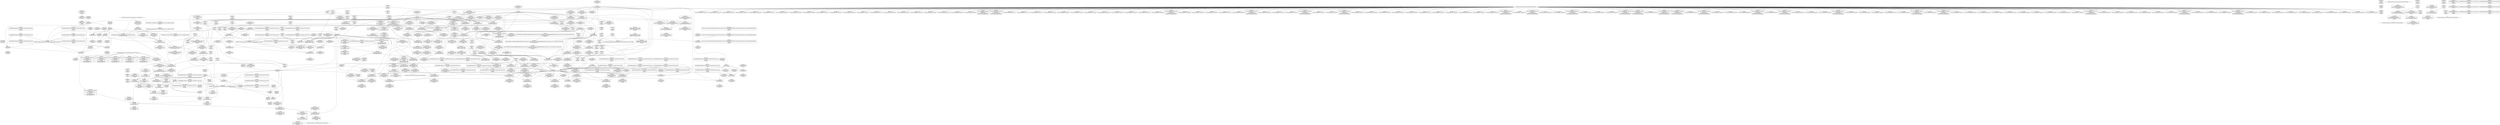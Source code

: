 digraph {
	CE0x48c1a00 [shape=record,shape=Mrecord,label="{CE0x48c1a00|i64_1|*Constant*|*SummSink*}"]
	CE0x48c0a10 [shape=record,shape=Mrecord,label="{CE0x48c0a10|0:_i8,_:_GCMR_selinux_sb_statfs.__warned_internal_global_i8_0,_section_.data.unlikely_,_align_1:_elem_0:default:}"]
	CE0x48e9ef0 [shape=record,shape=Mrecord,label="{CE0x48e9ef0|selinux_sb_statfs:tmp4|security/selinux/hooks.c,2625|*SummSource*}"]
	CE0x48cbaa0 [shape=record,shape=Mrecord,label="{CE0x48cbaa0|i32_2625|*Constant*}"]
	CE0x490a9b0 [shape=record,shape=Mrecord,label="{CE0x490a9b0|232:_%struct.super_block*,_:_CRE_183,184_}"]
	CE0x4908e30 [shape=record,shape=Mrecord,label="{CE0x4908e30|232:_%struct.super_block*,_:_CRE_161,162_}"]
	CE0x48cc520 [shape=record,shape=Mrecord,label="{CE0x48cc520|superblock_has_perm:tmp4|*LoadInst*|security/selinux/hooks.c,1865|*SummSource*}"]
	CE0x4944f40 [shape=record,shape=Mrecord,label="{CE0x4944f40|i32_16|*Constant*|*SummSource*}"]
	CE0x48ceb20 [shape=record,shape=Mrecord,label="{CE0x48ceb20|i64*_getelementptr_inbounds_(_2_x_i64_,_2_x_i64_*___llvm_gcov_ctr131,_i64_0,_i64_1)|*Constant*|*SummSink*}"]
	CE0x48c7670 [shape=record,shape=Mrecord,label="{CE0x48c7670|selinux_sb_statfs:tmp}"]
	CE0x49566d0 [shape=record,shape=Mrecord,label="{CE0x49566d0|selinux_sb_statfs:call8|security/selinux/hooks.c,2630}"]
	CE0x48ead60 [shape=record,shape=Mrecord,label="{CE0x48ead60|selinux_sb_statfs:tmp17|security/selinux/hooks.c,2625}"]
	CE0x4903da0 [shape=record,shape=Mrecord,label="{CE0x4903da0|232:_%struct.super_block*,_:_CRE_149,150_}"]
	CE0x4944b00 [shape=record,shape=Mrecord,label="{CE0x4944b00|i32_0|*Constant*}"]
	CE0x48c4e50 [shape=record,shape=Mrecord,label="{CE0x48c4e50|i1_true|*Constant*|*SummSink*}"]
	CE0x4955310 [shape=record,shape=Mrecord,label="{CE0x4955310|get_current:tmp2}"]
	CE0x490fe10 [shape=record,shape=Mrecord,label="{CE0x490fe10|232:_%struct.super_block*,_:_CRE_315,316_}"]
	CE0x48c17b0 [shape=record,shape=Mrecord,label="{CE0x48c17b0|selinux_sb_statfs:tmp|*SummSink*}"]
	CE0x48c0840 [shape=record,shape=Mrecord,label="{CE0x48c0840|get_current:tmp4|./arch/x86/include/asm/current.h,14}"]
	CE0x48fefa0 [shape=record,shape=Mrecord,label="{CE0x48fefa0|get_current:entry|*SummSink*}"]
	CE0x48fdb70 [shape=record,shape=Mrecord,label="{CE0x48fdb70|get_current:tmp2|*SummSource*}"]
	CE0x490d1b0 [shape=record,shape=Mrecord,label="{CE0x490d1b0|232:_%struct.super_block*,_:_CRE_215,216_}"]
	CE0x49659d0 [shape=record,shape=Mrecord,label="{CE0x49659d0|COLLAPSED:_CMRE:_elem_0::|security/selinux/hooks.c,196}"]
	CE0x48c2bf0 [shape=record,shape=Mrecord,label="{CE0x48c2bf0|selinux_sb_statfs:tmp9|security/selinux/hooks.c,2625|*SummSource*}"]
	CE0x494eef0 [shape=record,shape=Mrecord,label="{CE0x494eef0|cred_sid:tmp4|*LoadInst*|security/selinux/hooks.c,196|*SummSource*}"]
	CE0x48e4f60 [shape=record,shape=Mrecord,label="{CE0x48e4f60|i64_0|*Constant*|*SummSink*}"]
	CE0x4941530 [shape=record,shape=Mrecord,label="{CE0x4941530|superblock_has_perm:bb}"]
	CE0x48de5d0 [shape=record,shape=Mrecord,label="{CE0x48de5d0|0:_i32,_4:_i32,_8:_i32,_12:_i32,_:_CMRE_4,8_|*MultipleSource*|security/selinux/hooks.c,196|*LoadInst*|security/selinux/hooks.c,196|security/selinux/hooks.c,197}"]
	CE0x494e4f0 [shape=record,shape=Mrecord,label="{CE0x494e4f0|cred_sid:tmp3|*SummSource*}"]
	CE0x490a730 [shape=record,shape=Mrecord,label="{CE0x490a730|232:_%struct.super_block*,_:_CRE_181,182_}"]
	CE0x48de090 [shape=record,shape=Mrecord,label="{CE0x48de090|selinux_sb_statfs:tmp1|*SummSource*}"]
	CE0x4920220 [shape=record,shape=Mrecord,label="{CE0x4920220|superblock_has_perm:call2|security/selinux/hooks.c,1866|*SummSink*}"]
	CE0x48c5bf0 [shape=record,shape=Mrecord,label="{CE0x48c5bf0|selinux_sb_statfs:tmp6|security/selinux/hooks.c,2625}"]
	CE0x48decd0 [shape=record,shape=Mrecord,label="{CE0x48decd0|0:_i32,_4:_i32,_8:_i32,_12:_i32,_:_CMRE_16,20_|*MultipleSource*|security/selinux/hooks.c,196|*LoadInst*|security/selinux/hooks.c,196|security/selinux/hooks.c,197}"]
	CE0x48e8900 [shape=record,shape=Mrecord,label="{CE0x48e8900|i64*_getelementptr_inbounds_(_11_x_i64_,_11_x_i64_*___llvm_gcov_ctr202,_i64_0,_i64_10)|*Constant*|*SummSink*}"]
	CE0x48de6f0 [shape=record,shape=Mrecord,label="{CE0x48de6f0|0:_i32,_4:_i32,_8:_i32,_12:_i32,_:_CMRE_8,12_|*MultipleSource*|security/selinux/hooks.c,196|*LoadInst*|security/selinux/hooks.c,196|security/selinux/hooks.c,197}"]
	CE0x490ad70 [shape=record,shape=Mrecord,label="{CE0x490ad70|232:_%struct.super_block*,_:_CRE_186,187_}"]
	CE0x4900ff0 [shape=record,shape=Mrecord,label="{CE0x4900ff0|selinux_sb_statfs:dentry|Function::selinux_sb_statfs&Arg::dentry::|*SummSource*}"]
	CE0x48c3730 [shape=record,shape=Mrecord,label="{CE0x48c3730|selinux_sb_statfs:do.body|*SummSink*}"]
	CE0x48e99f0 [shape=record,shape=Mrecord,label="{CE0x48e99f0|selinux_sb_statfs:tmp8|security/selinux/hooks.c,2625|*SummSink*}"]
	CE0x4955e00 [shape=record,shape=Mrecord,label="{CE0x4955e00|selinux_sb_statfs:d_sb7|security/selinux/hooks.c,2630|*SummSource*}"]
	CE0x490ac30 [shape=record,shape=Mrecord,label="{CE0x490ac30|232:_%struct.super_block*,_:_CRE_185,186_}"]
	"CONST[source:0(mediator),value:2(dynamic)][purpose:{subject}][SrcIdx:5]"
	CE0x48c0350 [shape=record,shape=Mrecord,label="{CE0x48c0350|selinux_sb_statfs:tmp2|*SummSink*}"]
	CE0x48e91b0 [shape=record,shape=Mrecord,label="{CE0x48e91b0|selinux_sb_statfs:call3|security/selinux/hooks.c,2625}"]
	CE0x4900170 [shape=record,shape=Mrecord,label="{CE0x4900170|selinux_sb_statfs:tmp21|security/selinux/hooks.c,2625|*SummSink*}"]
	"CONST[source:0(mediator),value:0(static)][purpose:{operation}][SrcIdx:3]"
	CE0x49434b0 [shape=record,shape=Mrecord,label="{CE0x49434b0|_call_void_mcount()_#3}"]
	CE0x48cb840 [shape=record,shape=Mrecord,label="{CE0x48cb840|superblock_has_perm:bb|*SummSink*}"]
	CE0x48eb9f0 [shape=record,shape=Mrecord,label="{CE0x48eb9f0|selinux_sb_statfs:tmp19|security/selinux/hooks.c,2625}"]
	CE0x49002e0 [shape=record,shape=Mrecord,label="{CE0x49002e0|selinux_sb_statfs:tmp21|security/selinux/hooks.c,2625|*SummSource*}"]
	CE0x48e8850 [shape=record,shape=Mrecord,label="{CE0x48e8850|i64*_getelementptr_inbounds_(_11_x_i64_,_11_x_i64_*___llvm_gcov_ctr202,_i64_0,_i64_10)|*Constant*|*SummSource*}"]
	CE0x490ccb0 [shape=record,shape=Mrecord,label="{CE0x490ccb0|232:_%struct.super_block*,_:_CRE_211,212_}"]
	CE0x490b3b0 [shape=record,shape=Mrecord,label="{CE0x490b3b0|232:_%struct.super_block*,_:_CRE_191,192_}"]
	CE0x4944320 [shape=record,shape=Mrecord,label="{CE0x4944320|superblock_has_perm:perms|Function::superblock_has_perm&Arg::perms::|*SummSink*}"]
	CE0x490e670 [shape=record,shape=Mrecord,label="{CE0x490e670|232:_%struct.super_block*,_:_CRE_264,272_|*MultipleSource*|security/selinux/hooks.c,2629|Function::selinux_sb_statfs&Arg::dentry::}"]
	CE0x4965f60 [shape=record,shape=Mrecord,label="{CE0x4965f60|i64*_getelementptr_inbounds_(_2_x_i64_,_2_x_i64_*___llvm_gcov_ctr98,_i64_0,_i64_1)|*Constant*|*SummSink*}"]
	CE0x490b270 [shape=record,shape=Mrecord,label="{CE0x490b270|232:_%struct.super_block*,_:_CRE_190,191_}"]
	CE0x48c3a50 [shape=record,shape=Mrecord,label="{CE0x48c3a50|i64*_getelementptr_inbounds_(_11_x_i64_,_11_x_i64_*___llvm_gcov_ctr202,_i64_0,_i64_1)|*Constant*|*SummSource*}"]
	CE0x493e320 [shape=record,shape=Mrecord,label="{CE0x493e320|selinux_sb_statfs:u|security/selinux/hooks.c,2629|*SummSource*}"]
	CE0x4900760 [shape=record,shape=Mrecord,label="{CE0x4900760|0:_i8,_8:_%struct.dentry*,_24:_%struct.selinux_audit_data*,_:_SCMRE_0,1_|*MultipleSource*|security/selinux/hooks.c,2628|security/selinux/hooks.c, 2626}"]
	CE0x48c7500 [shape=record,shape=Mrecord,label="{CE0x48c7500|i64*_getelementptr_inbounds_(_11_x_i64_,_11_x_i64_*___llvm_gcov_ctr202,_i64_0,_i64_0)|*Constant*|*SummSource*}"]
	CE0x49168f0 [shape=record,shape=Mrecord,label="{CE0x49168f0|i32_12|*Constant*|*SummSink*}"]
	CE0x4945020 [shape=record,shape=Mrecord,label="{CE0x4945020|superblock_has_perm:s_security|security/selinux/hooks.c,1865}"]
	CE0x48defa0 [shape=record,shape=Mrecord,label="{CE0x48defa0|cred_sid:tmp6|security/selinux/hooks.c,197|*SummSource*}"]
	CE0x4906550 [shape=record,shape=Mrecord,label="{CE0x4906550|232:_%struct.super_block*,_:_CRE_72,80_|*MultipleSource*|security/selinux/hooks.c,2629|Function::selinux_sb_statfs&Arg::dentry::}"]
	CE0x4944750 [shape=record,shape=Mrecord,label="{CE0x4944750|get_current:bb}"]
	CE0x4920df0 [shape=record,shape=Mrecord,label="{CE0x4920df0|_ret_i32_%retval.0,_!dbg_!27728|security/selinux/avc.c,775}"]
	CE0x493e0c0 [shape=record,shape=Mrecord,label="{CE0x493e0c0|selinux_sb_statfs:tmp23|security/selinux/hooks.c,2629|*SummSink*}"]
	CE0x48cc680 [shape=record,shape=Mrecord,label="{CE0x48cc680|superblock_has_perm:tmp4|*LoadInst*|security/selinux/hooks.c,1865|*SummSink*}"]
	CE0x490c170 [shape=record,shape=Mrecord,label="{CE0x490c170|232:_%struct.super_block*,_:_CRE_202,203_}"]
	CE0x48ff830 [shape=record,shape=Mrecord,label="{CE0x48ff830|i32_78|*Constant*|*SummSource*}"]
	CE0x4965b60 [shape=record,shape=Mrecord,label="{CE0x4965b60|cred_sid:security|security/selinux/hooks.c,196|*SummSource*}"]
	CE0x48e9e10 [shape=record,shape=Mrecord,label="{CE0x48e9e10|selinux_sb_statfs:tmp4|security/selinux/hooks.c,2625}"]
	CE0x48c3ac0 [shape=record,shape=Mrecord,label="{CE0x48c3ac0|selinux_sb_statfs:ad|security/selinux/hooks.c, 2626|*SummSource*}"]
	CE0x490b630 [shape=record,shape=Mrecord,label="{CE0x490b630|232:_%struct.super_block*,_:_CRE_193,194_}"]
	CE0x4904510 [shape=record,shape=Mrecord,label="{CE0x4904510|selinux_sb_statfs:dentry|Function::selinux_sb_statfs&Arg::dentry::}"]
	CE0x4955c80 [shape=record,shape=Mrecord,label="{CE0x4955c80|selinux_sb_statfs:tmp24|*LoadInst*|security/selinux/hooks.c,2630}"]
	CE0x490de30 [shape=record,shape=Mrecord,label="{CE0x490de30|232:_%struct.super_block*,_:_CRE_224,232_|*MultipleSource*|security/selinux/hooks.c,2629|Function::selinux_sb_statfs&Arg::dentry::}"]
	CE0x65de770 [shape=record,shape=Mrecord,label="{CE0x65de770|i64_2|*Constant*}"]
	CE0x494d120 [shape=record,shape=Mrecord,label="{CE0x494d120|superblock_has_perm:call|security/selinux/hooks.c,1863|*SummSource*}"]
	CE0x48b2640 [shape=record,shape=Mrecord,label="{CE0x48b2640|i64_5|*Constant*}"]
	CE0x494f970 [shape=record,shape=Mrecord,label="{CE0x494f970|cred_sid:sid|security/selinux/hooks.c,197|*SummSource*}"]
	CE0x494d430 [shape=record,shape=Mrecord,label="{CE0x494d430|GLOBAL:cred_sid|*Constant*|*SummSink*}"]
	CE0x48c1c60 [shape=record,shape=Mrecord,label="{CE0x48c1c60|selinux_sb_statfs:do.body|*SummSource*}"]
	CE0x48c3b30 [shape=record,shape=Mrecord,label="{CE0x48c3b30|selinux_sb_statfs:ad|security/selinux/hooks.c, 2626|*SummSink*}"]
	CE0x4906ca0 [shape=record,shape=Mrecord,label="{CE0x4906ca0|232:_%struct.super_block*,_:_CRE_92,93_}"]
	CE0x4920ef0 [shape=record,shape=Mrecord,label="{CE0x4920ef0|avc_has_perm:tclass|Function::avc_has_perm&Arg::tclass::}"]
	CE0x48bb670 [shape=record,shape=Mrecord,label="{CE0x48bb670|%struct.task_struct*_(%struct.task_struct**)*_asm_movq_%gs:$_1:P_,$0_,_r,im,_dirflag_,_fpsr_,_flags_|*SummSource*}"]
	CE0x48ff710 [shape=record,shape=Mrecord,label="{CE0x48ff710|i32_78|*Constant*}"]
	CE0x493eab0 [shape=record,shape=Mrecord,label="{CE0x493eab0|superblock_has_perm:tmp6|security/selinux/hooks.c,1866|*SummSink*}"]
	CE0x490b9f0 [shape=record,shape=Mrecord,label="{CE0x490b9f0|232:_%struct.super_block*,_:_CRE_196,197_}"]
	CE0x48d26b0 [shape=record,shape=Mrecord,label="{CE0x48d26b0|GLOBAL:selinux_sb_statfs.__warned|Global_var:selinux_sb_statfs.__warned|*SummSource*}"]
	CE0x48e0700 [shape=record,shape=Mrecord,label="{CE0x48e0700|cred_sid:bb|*SummSource*}"]
	CE0x494f090 [shape=record,shape=Mrecord,label="{CE0x494f090|cred_sid:tmp4|*LoadInst*|security/selinux/hooks.c,196|*SummSink*}"]
	CE0x490d930 [shape=record,shape=Mrecord,label="{CE0x490d930|232:_%struct.super_block*,_:_CRE_221,222_}"]
	CE0x4905da0 [shape=record,shape=Mrecord,label="{CE0x4905da0|232:_%struct.super_block*,_:_CRE_40,48_|*MultipleSource*|security/selinux/hooks.c,2629|Function::selinux_sb_statfs&Arg::dentry::}"]
	CE0x48c3310 [shape=record,shape=Mrecord,label="{CE0x48c3310|GLOBAL:__llvm_gcov_ctr202|Global_var:__llvm_gcov_ctr202}"]
	CE0x494dd40 [shape=record,shape=Mrecord,label="{CE0x494dd40|COLLAPSED:_GCMRE___llvm_gcov_ctr98_internal_global_2_x_i64_zeroinitializer:_elem_0:default:}"]
	CE0x4910450 [shape=record,shape=Mrecord,label="{CE0x4910450|selinux_sb_statfs:tmp22|*LoadInst*|security/selinux/hooks.c,2629}"]
	CE0x48c29e0 [shape=record,shape=Mrecord,label="{CE0x48c29e0|i64*_getelementptr_inbounds_(_11_x_i64_,_11_x_i64_*___llvm_gcov_ctr202,_i64_0,_i64_6)|*Constant*}"]
	CE0x48a8bd0 [shape=record,shape=Mrecord,label="{CE0x48a8bd0|selinux_sb_statfs:tmp15|security/selinux/hooks.c,2625|*SummSink*}"]
	CE0x49044a0 [shape=record,shape=Mrecord,label="{CE0x49044a0|i32_9|*Constant*}"]
	CE0x4903c10 [shape=record,shape=Mrecord,label="{CE0x4903c10|i8_10|*Constant*|*SummSink*}"]
	CE0x49057f0 [shape=record,shape=Mrecord,label="{CE0x49057f0|232:_%struct.super_block*,_:_CRE_16,24_|*MultipleSource*|security/selinux/hooks.c,2629|Function::selinux_sb_statfs&Arg::dentry::}"]
	CE0x48b3440 [shape=record,shape=Mrecord,label="{CE0x48b3440|selinux_sb_statfs:bb|*SummSink*}"]
	CE0x48ce870 [shape=record,shape=Mrecord,label="{CE0x48ce870|cred_sid:tmp1|*SummSink*}"]
	CE0x490bc70 [shape=record,shape=Mrecord,label="{CE0x490bc70|232:_%struct.super_block*,_:_CRE_198,199_}"]
	CE0x48ffbb0 [shape=record,shape=Mrecord,label="{CE0x48ffbb0|selinux_sb_statfs:cred4|security/selinux/hooks.c,2625}"]
	CE0x4956f50 [shape=record,shape=Mrecord,label="{CE0x4956f50|superblock_has_perm:entry}"]
	CE0x48d2590 [shape=record,shape=Mrecord,label="{CE0x48d2590|selinux_sb_statfs:tmp7|security/selinux/hooks.c,2625|*SummSink*}"]
	CE0x4904e00 [shape=record,shape=Mrecord,label="{CE0x4904e00|selinux_sb_statfs:d_sb|security/selinux/hooks.c,2629|*SummSink*}"]
	CE0x49580e0 [shape=record,shape=Mrecord,label="{CE0x49580e0|superblock_has_perm:perms|Function::superblock_has_perm&Arg::perms::}"]
	CE0x48fea70 [shape=record,shape=Mrecord,label="{CE0x48fea70|GLOBAL:get_current|*Constant*|*SummSink*}"]
	CE0x48bf3d0 [shape=record,shape=Mrecord,label="{CE0x48bf3d0|selinux_sb_statfs:tmp3|*SummSink*}"]
	CE0x4942850 [shape=record,shape=Mrecord,label="{CE0x4942850|superblock_has_perm:tmp1|*SummSource*}"]
	CE0x49208a0 [shape=record,shape=Mrecord,label="{CE0x49208a0|avc_has_perm:tsid|Function::avc_has_perm&Arg::tsid::|*SummSink*}"]
	CE0x4905530 [shape=record,shape=Mrecord,label="{CE0x4905530|232:_%struct.super_block*,_:_CRE_0,4_|*MultipleSource*|security/selinux/hooks.c,2629|Function::selinux_sb_statfs&Arg::dentry::}"]
	CE0x48c9700 [shape=record,shape=Mrecord,label="{CE0x48c9700|GLOBAL:lockdep_rcu_suspicious|*Constant*}"]
	CE0x48e0b30 [shape=record,shape=Mrecord,label="{CE0x48e0b30|i64*_getelementptr_inbounds_(_2_x_i64_,_2_x_i64_*___llvm_gcov_ctr131,_i64_0,_i64_0)|*Constant*|*SummSource*}"]
	CE0x4916800 [shape=record,shape=Mrecord,label="{CE0x4916800|i32_12|*Constant*|*SummSource*}"]
	CE0x494fcb0 [shape=record,shape=Mrecord,label="{CE0x494fcb0|superblock_has_perm:tmp5|security/selinux/hooks.c,1865|*SummSource*}"]
	CE0x48c27f0 [shape=record,shape=Mrecord,label="{CE0x48c27f0|i64_5|*Constant*|*SummSource*}"]
	CE0x491ffd0 [shape=record,shape=Mrecord,label="{CE0x491ffd0|cred_sid:bb}"]
	CE0x490e290 [shape=record,shape=Mrecord,label="{CE0x490e290|232:_%struct.super_block*,_:_CRE_248,256_|*MultipleSource*|security/selinux/hooks.c,2629|Function::selinux_sb_statfs&Arg::dentry::}"]
	CE0x49095b0 [shape=record,shape=Mrecord,label="{CE0x49095b0|232:_%struct.super_block*,_:_CRE_167,168_}"]
	CE0x4947ef0 [shape=record,shape=Mrecord,label="{CE0x4947ef0|i64*_getelementptr_inbounds_(_2_x_i64_,_2_x_i64_*___llvm_gcov_ctr151,_i64_0,_i64_0)|*Constant*|*SummSource*}"]
	CE0x49074a0 [shape=record,shape=Mrecord,label="{CE0x49074a0|232:_%struct.super_block*,_:_CRE_96,104_|*MultipleSource*|security/selinux/hooks.c,2629|Function::selinux_sb_statfs&Arg::dentry::}"]
	CE0x48b7690 [shape=record,shape=Mrecord,label="{CE0x48b7690|selinux_sb_statfs:tmp12|security/selinux/hooks.c,2625|*SummSink*}"]
	CE0x49052d0 [shape=record,shape=Mrecord,label="{CE0x49052d0|selinux_sb_statfs:d_sb|security/selinux/hooks.c,2629|*SummSource*}"]
	CE0x494d210 [shape=record,shape=Mrecord,label="{CE0x494d210|superblock_has_perm:call|security/selinux/hooks.c,1863|*SummSink*}"]
	CE0x4920180 [shape=record,shape=Mrecord,label="{CE0x4920180|superblock_has_perm:call2|security/selinux/hooks.c,1866|*SummSource*}"]
	CE0x48b9780 [shape=record,shape=Mrecord,label="{CE0x48b9780|232:_%struct.super_block*,_:_CRE_156,157_}"]
	CE0x49101d0 [shape=record,shape=Mrecord,label="{CE0x49101d0|232:_%struct.super_block*,_:_CRE_318,319_}"]
	CE0x4944250 [shape=record,shape=Mrecord,label="{CE0x4944250|superblock_has_perm:ad|Function::superblock_has_perm&Arg::ad::|*SummSink*}"]
	"CONST[source:0(mediator),value:2(dynamic)][purpose:{subject}][SnkIdx:0]"
	CE0x490a5f0 [shape=record,shape=Mrecord,label="{CE0x490a5f0|232:_%struct.super_block*,_:_CRE_180,181_}"]
	CE0x48c30e0 [shape=record,shape=Mrecord,label="{CE0x48c30e0|get_current:tmp|*SummSink*}"]
	CE0x48bfa90 [shape=record,shape=Mrecord,label="{CE0x48bfa90|i64_3|*Constant*}"]
	CE0x48b9390 [shape=record,shape=Mrecord,label="{CE0x48b9390|i8_1|*Constant*}"]
	CE0x493e510 [shape=record,shape=Mrecord,label="{CE0x493e510|_ret_i32_%call2,_!dbg_!27722|security/selinux/hooks.c,1866|*SummSource*}"]
	CE0x490e480 [shape=record,shape=Mrecord,label="{CE0x490e480|232:_%struct.super_block*,_:_CRE_256,264_|*MultipleSource*|security/selinux/hooks.c,2629|Function::selinux_sb_statfs&Arg::dentry::}"]
	CE0x48a9560 [shape=record,shape=Mrecord,label="{CE0x48a9560|_call_void_lockdep_rcu_suspicious(i8*_getelementptr_inbounds_(_25_x_i8_,_25_x_i8_*_.str3,_i32_0,_i32_0),_i32_2625,_i8*_getelementptr_inbounds_(_45_x_i8_,_45_x_i8_*_.str12,_i32_0,_i32_0))_#10,_!dbg_!27728|security/selinux/hooks.c,2625}"]
	CE0x4944d60 [shape=record,shape=Mrecord,label="{CE0x4944d60|i32_16|*Constant*}"]
	CE0x491f740 [shape=record,shape=Mrecord,label="{CE0x491f740|avc_has_perm:auditdata|Function::avc_has_perm&Arg::auditdata::}"]
	CE0x491f900 [shape=record,shape=Mrecord,label="{CE0x491f900|avc_has_perm:auditdata|Function::avc_has_perm&Arg::auditdata::|*SummSink*}"]
	CE0x48c4ad0 [shape=record,shape=Mrecord,label="{CE0x48c4ad0|selinux_sb_statfs:tmp14|security/selinux/hooks.c,2625}"]
	CE0x48b9c80 [shape=record,shape=Mrecord,label="{CE0x48b9c80|232:_%struct.super_block*,_:_CRE_160,161_}"]
	CE0x4920b50 [shape=record,shape=Mrecord,label="{CE0x4920b50|i16_5|*Constant*|*SummSource*}"]
	CE0x48c8690 [shape=record,shape=Mrecord,label="{CE0x48c8690|selinux_sb_statfs:tmp11|security/selinux/hooks.c,2625|*SummSink*}"]
	CE0x48fe6d0 [shape=record,shape=Mrecord,label="{CE0x48fe6d0|GLOBAL:get_current|*Constant*|*SummSource*}"]
	CE0x4965a40 [shape=record,shape=Mrecord,label="{CE0x4965a40|cred_sid:security|security/selinux/hooks.c,196}"]
	CE0x490e100 [shape=record,shape=Mrecord,label="{CE0x490e100|232:_%struct.super_block*,_:_CRE_240,248_|*MultipleSource*|security/selinux/hooks.c,2629|Function::selinux_sb_statfs&Arg::dentry::}"]
	CE0x48e6a40 [shape=record,shape=Mrecord,label="{CE0x48e6a40|get_current:tmp3}"]
	CE0x48c1dc0 [shape=record,shape=Mrecord,label="{CE0x48c1dc0|selinux_sb_statfs:tmp6|security/selinux/hooks.c,2625|*SummSource*}"]
	CE0x49576d0 [shape=record,shape=Mrecord,label="{CE0x49576d0|superblock_has_perm:cred|Function::superblock_has_perm&Arg::cred::|*SummSink*}"]
	CE0x48a8e60 [shape=record,shape=Mrecord,label="{CE0x48a8e60|selinux_sb_statfs:tmp16|security/selinux/hooks.c,2625|*SummSource*}"]
	CE0x48ea930 [shape=record,shape=Mrecord,label="{CE0x48ea930|i64*_getelementptr_inbounds_(_11_x_i64_,_11_x_i64_*___llvm_gcov_ctr202,_i64_0,_i64_9)|*Constant*|*SummSink*}"]
	CE0x4957f00 [shape=record,shape=Mrecord,label="{CE0x4957f00|i32_8|*Constant*|*SummSink*}"]
	CE0x4953d90 [shape=record,shape=Mrecord,label="{CE0x4953d90|superblock_has_perm:tmp}"]
	CE0x4904160 [shape=record,shape=Mrecord,label="{CE0x4904160|232:_%struct.super_block*,_:_CRE_150,151_}"]
	CE0x4965840 [shape=record,shape=Mrecord,label="{CE0x4965840|i32_22|*Constant*|*SummSink*}"]
	CE0x49006f0 [shape=record,shape=Mrecord,label="{CE0x49006f0|selinux_sb_statfs:type|security/selinux/hooks.c,2628}"]
	CE0x48bb7a0 [shape=record,shape=Mrecord,label="{CE0x48bb7a0|selinux_sb_statfs:ad|security/selinux/hooks.c, 2626}"]
	CE0x4965780 [shape=record,shape=Mrecord,label="{CE0x4965780|i32_22|*Constant*}"]
	CE0x490fb90 [shape=record,shape=Mrecord,label="{CE0x490fb90|232:_%struct.super_block*,_:_CRE_313,314_}"]
	CE0x48b9a00 [shape=record,shape=Mrecord,label="{CE0x48b9a00|232:_%struct.super_block*,_:_CRE_158,159_}"]
	CE0x49055a0 [shape=record,shape=Mrecord,label="{CE0x49055a0|232:_%struct.super_block*,_:_CRE_8,12_|*MultipleSource*|security/selinux/hooks.c,2629|Function::selinux_sb_statfs&Arg::dentry::}"]
	CE0x48e2b10 [shape=record,shape=Mrecord,label="{CE0x48e2b10|i64*_getelementptr_inbounds_(_2_x_i64_,_2_x_i64_*___llvm_gcov_ctr151,_i64_0,_i64_1)|*Constant*|*SummSource*}"]
	CE0x493df40 [shape=record,shape=Mrecord,label="{CE0x493df40|selinux_sb_statfs:tmp23|security/selinux/hooks.c,2629}"]
	CE0x48b3630 [shape=record,shape=Mrecord,label="{CE0x48b3630|selinux_sb_statfs:land.lhs.true|*SummSink*}"]
	CE0x494ed70 [shape=record,shape=Mrecord,label="{CE0x494ed70|cred_sid:tmp4|*LoadInst*|security/selinux/hooks.c,196}"]
	CE0x48c46a0 [shape=record,shape=Mrecord,label="{CE0x48c46a0|selinux_sb_statfs:tmp13|security/selinux/hooks.c,2625|*SummSource*}"]
	CE0x49090b0 [shape=record,shape=Mrecord,label="{CE0x49090b0|232:_%struct.super_block*,_:_CRE_163,164_}"]
	CE0x48bf330 [shape=record,shape=Mrecord,label="{CE0x48bf330|selinux_sb_statfs:tmp3|*SummSource*}"]
	CE0x48fdea0 [shape=record,shape=Mrecord,label="{CE0x48fdea0|cred_sid:cred|Function::cred_sid&Arg::cred::|*SummSink*}"]
	CE0x48bb230 [shape=record,shape=Mrecord,label="{CE0x48bb230|selinux_sb_statfs:if.end|*SummSource*}"]
	CE0x48c1cd0 [shape=record,shape=Mrecord,label="{CE0x48c1cd0|selinux_sb_statfs:bb}"]
	CE0x4906b20 [shape=record,shape=Mrecord,label="{CE0x4906b20|232:_%struct.super_block*,_:_CRE_90,91_}"]
	CE0x4906fa0 [shape=record,shape=Mrecord,label="{CE0x4906fa0|232:_%struct.super_block*,_:_CRE_93,94_}"]
	CE0x49042a0 [shape=record,shape=Mrecord,label="{CE0x49042a0|232:_%struct.super_block*,_:_CRE_151,152_}"]
	CE0x48e4650 [shape=record,shape=Mrecord,label="{CE0x48e4650|i64_3|*Constant*|*SummSource*}"]
	CE0x490f7d0 [shape=record,shape=Mrecord,label="{CE0x490f7d0|232:_%struct.super_block*,_:_CRE_310,311_}"]
	CE0x48c02e0 [shape=record,shape=Mrecord,label="{CE0x48c02e0|selinux_sb_statfs:tmp2|*SummSource*}"]
	CE0x48b3190 [shape=record,shape=Mrecord,label="{CE0x48b3190|selinux_sb_statfs:if.then|*SummSink*}"]
	CE0x4954ca0 [shape=record,shape=Mrecord,label="{CE0x4954ca0|superblock_has_perm:tmp2|*SummSink*}"]
	CE0x490df70 [shape=record,shape=Mrecord,label="{CE0x490df70|232:_%struct.super_block*,_:_CRE_232,240_|*MultipleSource*|security/selinux/hooks.c,2629|Function::selinux_sb_statfs&Arg::dentry::}"]
	CE0x48bebe0 [shape=record,shape=Mrecord,label="{CE0x48bebe0|selinux_sb_statfs:call|security/selinux/hooks.c,2625|*SummSource*}"]
	CE0x48c48b0 [shape=record,shape=Mrecord,label="{CE0x48c48b0|selinux_sb_statfs:tmp13|security/selinux/hooks.c,2625|*SummSink*}"]
	CE0x48ce9f0 [shape=record,shape=Mrecord,label="{CE0x48ce9f0|i64*_getelementptr_inbounds_(_2_x_i64_,_2_x_i64_*___llvm_gcov_ctr131,_i64_0,_i64_1)|*Constant*|*SummSource*}"]
	CE0x48b6430 [shape=record,shape=Mrecord,label="{CE0x48b6430|i32_0|*Constant*|*SummSource*}"]
	CE0x4953c50 [shape=record,shape=Mrecord,label="{CE0x4953c50|superblock_has_perm:tmp2}"]
	CE0x494f8e0 [shape=record,shape=Mrecord,label="{CE0x494f8e0|cred_sid:sid|security/selinux/hooks.c,197}"]
	CE0x48e9040 [shape=record,shape=Mrecord,label="{CE0x48e9040|selinux_sb_statfs:tmp20|security/selinux/hooks.c,2625|*SummSink*}"]
	CE0x48c1ed0 [shape=record,shape=Mrecord,label="{CE0x48c1ed0|selinux_sb_statfs:tmp6|security/selinux/hooks.c,2625|*SummSink*}"]
	CE0x494e880 [shape=record,shape=Mrecord,label="{CE0x494e880|_call_void_mcount()_#3|*SummSource*}"]
	CE0x4920630 [shape=record,shape=Mrecord,label="{CE0x4920630|avc_has_perm:entry}"]
	CE0x494e9b0 [shape=record,shape=Mrecord,label="{CE0x494e9b0|i32_0|*Constant*}"]
	CE0x48e5ec0 [shape=record,shape=Mrecord,label="{CE0x48e5ec0|selinux_sb_statfs:tobool1|security/selinux/hooks.c,2625|*SummSource*}"]
	CE0x48e4ef0 [shape=record,shape=Mrecord,label="{CE0x48e4ef0|i64_0|*Constant*|*SummSource*}"]
	CE0x48e97e0 [shape=record,shape=Mrecord,label="{CE0x48e97e0|selinux_sb_statfs:tmp8|security/selinux/hooks.c,2625}"]
	CE0x48c77d0 [shape=record,shape=Mrecord,label="{CE0x48c77d0|cred_sid:tmp1}"]
	"CONST[source:2(external),value:2(dynamic)][purpose:{subject}][SrcIdx:4]"
	CE0x493e130 [shape=record,shape=Mrecord,label="{CE0x493e130|selinux_sb_statfs:tmp23|security/selinux/hooks.c,2629|*SummSource*}"]
	CE0x4905f80 [shape=record,shape=Mrecord,label="{CE0x4905f80|232:_%struct.super_block*,_:_CRE_48,52_|*MultipleSource*|security/selinux/hooks.c,2629|Function::selinux_sb_statfs&Arg::dentry::}"]
	CE0x4955940 [shape=record,shape=Mrecord,label="{CE0x4955940|selinux_sb_statfs:dentry6|security/selinux/hooks.c,2629|*SummSource*}"]
	CE0x48d2e90 [shape=record,shape=Mrecord,label="{CE0x48d2e90|i64_2|*Constant*|*SummSink*}"]
	CE0x48b64a0 [shape=record,shape=Mrecord,label="{CE0x48b64a0|selinux_sb_statfs:tobool|security/selinux/hooks.c,2625|*SummSource*}"]
	CE0x494e060 [shape=record,shape=Mrecord,label="{CE0x494e060|cred_sid:tmp2|*SummSink*}"]
	CE0x4920110 [shape=record,shape=Mrecord,label="{CE0x4920110|superblock_has_perm:call2|security/selinux/hooks.c,1866}"]
	CE0x4920a10 [shape=record,shape=Mrecord,label="{CE0x4920a10|i16_5|*Constant*}"]
	CE0x48cf480 [shape=record,shape=Mrecord,label="{CE0x48cf480|i8*_getelementptr_inbounds_(_25_x_i8_,_25_x_i8_*_.str3,_i32_0,_i32_0)|*Constant*|*SummSink*}"]
	CE0x48c8560 [shape=record,shape=Mrecord,label="{CE0x48c8560|selinux_sb_statfs:tmp11|security/selinux/hooks.c,2625|*SummSource*}"]
	CE0x4916a40 [shape=record,shape=Mrecord,label="{CE0x4916a40|selinux_sb_statfs:s_root|security/selinux/hooks.c,2629|*SummSink*}"]
	CE0x48ea270 [shape=record,shape=Mrecord,label="{CE0x48ea270|i8*_getelementptr_inbounds_(_45_x_i8_,_45_x_i8_*_.str12,_i32_0,_i32_0)|*Constant*|*SummSource*}"]
	CE0x494d590 [shape=record,shape=Mrecord,label="{CE0x494d590|cred_sid:entry}"]
	CE0x4942ff0 [shape=record,shape=Mrecord,label="{CE0x4942ff0|_call_void_mcount()_#3}"]
	CE0x48c34b0 [shape=record,shape=Mrecord,label="{CE0x48c34b0|selinux_sb_statfs:tmp5|security/selinux/hooks.c,2625}"]
	CE0x49038d0 [shape=record,shape=Mrecord,label="{CE0x49038d0|i8_10|*Constant*}"]
	CE0x490bef0 [shape=record,shape=Mrecord,label="{CE0x490bef0|232:_%struct.super_block*,_:_CRE_200,201_}"]
	CE0x48bc290 [shape=record,shape=Mrecord,label="{CE0x48bc290|i32_1|*Constant*|*SummSink*}"]
	CE0x490ec40 [shape=record,shape=Mrecord,label="{CE0x490ec40|232:_%struct.super_block*,_:_CRE_288,296_|*MultipleSource*|security/selinux/hooks.c,2629|Function::selinux_sb_statfs&Arg::dentry::}"]
	CE0x48b4520 [shape=record,shape=Mrecord,label="{CE0x48b4520|selinux_sb_statfs:entry|*SummSink*}"]
	CE0x48c2ae0 [shape=record,shape=Mrecord,label="{CE0x48c2ae0|selinux_sb_statfs:tmp9|security/selinux/hooks.c,2625}"]
	CE0x48e8d00 [shape=record,shape=Mrecord,label="{CE0x48e8d00|selinux_sb_statfs:tmp20|security/selinux/hooks.c,2625|*SummSource*}"]
	CE0x48eb8c0 [shape=record,shape=Mrecord,label="{CE0x48eb8c0|i64*_getelementptr_inbounds_(_11_x_i64_,_11_x_i64_*___llvm_gcov_ctr202,_i64_0,_i64_10)|*Constant*}"]
	CE0x48de380 [shape=record,shape=Mrecord,label="{CE0x48de380|cred_sid:sid|security/selinux/hooks.c,197|*SummSink*}"]
	CE0x48eb280 [shape=record,shape=Mrecord,label="{CE0x48eb280|selinux_sb_statfs:tmp18|security/selinux/hooks.c,2625}"]
	CE0x48ea7a0 [shape=record,shape=Mrecord,label="{CE0x48ea7a0|i64*_getelementptr_inbounds_(_11_x_i64_,_11_x_i64_*___llvm_gcov_ctr202,_i64_0,_i64_9)|*Constant*|*SummSource*}"]
	CE0x4916c70 [shape=record,shape=Mrecord,label="{CE0x4916c70|selinux_sb_statfs:s_root|security/selinux/hooks.c,2629}"]
	CE0x4904ba0 [shape=record,shape=Mrecord,label="{CE0x4904ba0|i32_9|*Constant*|*SummSource*}"]
	CE0x48c4530 [shape=record,shape=Mrecord,label="{CE0x48c4530|selinux_sb_statfs:do.end|*SummSink*}"]
	CE0x48c6e90 [shape=record,shape=Mrecord,label="{CE0x48c6e90|i64*_getelementptr_inbounds_(_11_x_i64_,_11_x_i64_*___llvm_gcov_ctr202,_i64_0,_i64_8)|*Constant*|*SummSource*}"]
	CE0x48c4240 [shape=record,shape=Mrecord,label="{CE0x48c4240|get_current:tmp1}"]
	CE0x48e5ae0 [shape=record,shape=Mrecord,label="{CE0x48e5ae0|superblock_has_perm:tmp1}"]
	CE0x49437b0 [shape=record,shape=Mrecord,label="{CE0x49437b0|_call_void_mcount()_#3|*SummSink*}"]
	CE0x490f910 [shape=record,shape=Mrecord,label="{CE0x490f910|232:_%struct.super_block*,_:_CRE_311,312_}"]
	CE0x490ca30 [shape=record,shape=Mrecord,label="{CE0x490ca30|232:_%struct.super_block*,_:_CRE_209,210_}"]
	CE0x48c4630 [shape=record,shape=Mrecord,label="{CE0x48c4630|selinux_sb_statfs:tmp13|security/selinux/hooks.c,2625}"]
	CE0x48c0270 [shape=record,shape=Mrecord,label="{CE0x48c0270|selinux_sb_statfs:tmp2}"]
	CE0x49433f0 [shape=record,shape=Mrecord,label="{CE0x49433f0|superblock_has_perm:tmp3|*SummSink*}"]
	CE0x4904a50 [shape=record,shape=Mrecord,label="{CE0x4904a50|232:_%struct.super_block*,_:_CRE_154,155_}"]
	CE0x48c2fa0 [shape=record,shape=Mrecord,label="{CE0x48c2fa0|selinux_sb_statfs:entry|*SummSource*}"]
	CE0x48e2d00 [shape=record,shape=Mrecord,label="{CE0x48e2d00|i64*_getelementptr_inbounds_(_2_x_i64_,_2_x_i64_*___llvm_gcov_ctr151,_i64_0,_i64_1)|*Constant*|*SummSink*}"]
	CE0x4906930 [shape=record,shape=Mrecord,label="{CE0x4906930|232:_%struct.super_block*,_:_CRE_89,90_}"]
	CE0x48cdb70 [shape=record,shape=Mrecord,label="{CE0x48cdb70|cred_sid:tmp|*SummSink*}"]
	CE0x48ea9a0 [shape=record,shape=Mrecord,label="{CE0x48ea9a0|GLOBAL:get_current|*Constant*}"]
	CE0x48b7320 [shape=record,shape=Mrecord,label="{CE0x48b7320|selinux_sb_statfs:tmp12|security/selinux/hooks.c,2625}"]
	CE0x4907900 [shape=record,shape=Mrecord,label="{CE0x4907900|232:_%struct.super_block*,_:_CRE_145,146_}"]
	CE0x48c2900 [shape=record,shape=Mrecord,label="{CE0x48c2900|i64_5|*Constant*|*SummSink*}"]
	CE0x48a8fe0 [shape=record,shape=Mrecord,label="{CE0x48a8fe0|selinux_sb_statfs:tmp16|security/selinux/hooks.c,2625|*SummSink*}"]
	CE0x48a8df0 [shape=record,shape=Mrecord,label="{CE0x48a8df0|selinux_sb_statfs:tmp16|security/selinux/hooks.c,2625}"]
	CE0x490b8b0 [shape=record,shape=Mrecord,label="{CE0x490b8b0|232:_%struct.super_block*,_:_CRE_195,196_}"]
	CE0x48fdbe0 [shape=record,shape=Mrecord,label="{CE0x48fdbe0|get_current:tmp2|*SummSink*}"]
	CE0x491fa80 [shape=record,shape=Mrecord,label="{CE0x491fa80|_ret_i32_%retval.0,_!dbg_!27728|security/selinux/avc.c,775|*SummSource*}"]
	CE0x4900890 [shape=record,shape=Mrecord,label="{CE0x4900890|selinux_sb_statfs:type|security/selinux/hooks.c,2628|*SummSource*}"]
	CE0x4956560 [shape=record,shape=Mrecord,label="{CE0x4956560|GLOBAL:superblock_has_perm|*Constant*}"]
	CE0x49047d0 [shape=record,shape=Mrecord,label="{CE0x49047d0|232:_%struct.super_block*,_:_CRE_152,153_}"]
	CE0x4945760 [shape=record,shape=Mrecord,label="{CE0x4945760|_ret_i32_%call2,_!dbg_!27722|security/selinux/hooks.c,1866|*SummSink*}"]
	CE0x48feba0 [shape=record,shape=Mrecord,label="{CE0x48feba0|get_current:entry}"]
	CE0x48cd050 [shape=record,shape=Mrecord,label="{CE0x48cd050|avc_has_perm:ssid|Function::avc_has_perm&Arg::ssid::}"]
	CE0x494e370 [shape=record,shape=Mrecord,label="{CE0x494e370|cred_sid:tmp3}"]
	CE0x49436b0 [shape=record,shape=Mrecord,label="{CE0x49436b0|_call_void_mcount()_#3|*SummSource*}"]
	CE0x4912d80 [shape=record,shape=Mrecord,label="{CE0x4912d80|96:_%struct.dentry*,_272:_i8*,_:_CRE_272,280_|*MultipleSource*|*LoadInst*|security/selinux/hooks.c,2629|security/selinux/hooks.c,2629}"]
	CE0x48bf140 [shape=record,shape=Mrecord,label="{CE0x48bf140|selinux_sb_statfs:tmp3}"]
	CE0x491f7b0 [shape=record,shape=Mrecord,label="{CE0x491f7b0|avc_has_perm:auditdata|Function::avc_has_perm&Arg::auditdata::|*SummSource*}"]
	CE0x48e2a70 [shape=record,shape=Mrecord,label="{CE0x48e2a70|get_current:tmp}"]
	CE0x48e89e0 [shape=record,shape=Mrecord,label="{CE0x48e89e0|selinux_sb_statfs:tmp19|security/selinux/hooks.c,2625|*SummSink*}"]
	CE0x48fe120 [shape=record,shape=Mrecord,label="{CE0x48fe120|_ret_i32_%tmp6,_!dbg_!27716|security/selinux/hooks.c,197|*SummSource*}"]
	CE0x4953cc0 [shape=record,shape=Mrecord,label="{CE0x4953cc0|superblock_has_perm:tmp2|*SummSource*}"]
	CE0x48cd2e0 [shape=record,shape=Mrecord,label="{CE0x48cd2e0|avc_has_perm:ssid|Function::avc_has_perm&Arg::ssid::|*SummSource*}"]
	CE0x48e4710 [shape=record,shape=Mrecord,label="{CE0x48e4710|i64*_getelementptr_inbounds_(_11_x_i64_,_11_x_i64_*___llvm_gcov_ctr202,_i64_0,_i64_1)|*Constant*}"]
	CE0x490f690 [shape=record,shape=Mrecord,label="{CE0x490f690|232:_%struct.super_block*,_:_CRE_309,310_}"]
	CE0x490bdb0 [shape=record,shape=Mrecord,label="{CE0x490bdb0|232:_%struct.super_block*,_:_CRE_199,200_}"]
	CE0x490f210 [shape=record,shape=Mrecord,label="{CE0x490f210|232:_%struct.super_block*,_:_CRE_306,307_}"]
	CE0x4955cf0 [shape=record,shape=Mrecord,label="{CE0x4955cf0|selinux_sb_statfs:d_sb7|security/selinux/hooks.c,2630}"]
	CE0x48c07a0 [shape=record,shape=Mrecord,label="{CE0x48c07a0|_call_void_mcount()_#3|*SummSink*}"]
	CE0x4954210 [shape=record,shape=Mrecord,label="{CE0x4954210|i64*_getelementptr_inbounds_(_2_x_i64_,_2_x_i64_*___llvm_gcov_ctr151,_i64_0,_i64_0)|*Constant*|*SummSink*}"]
	CE0x48c7f80 [shape=record,shape=Mrecord,label="{CE0x48c7f80|selinux_sb_statfs:tmp10|security/selinux/hooks.c,2625}"]
	CE0x48e9680 [shape=record,shape=Mrecord,label="{CE0x48e9680|selinux_sb_statfs:call3|security/selinux/hooks.c,2625|*SummSink*}"]
	CE0x48fe3b0 [shape=record,shape=Mrecord,label="{CE0x48fe3b0|i32_16|*Constant*|*SummSink*}"]
	CE0x49563c0 [shape=record,shape=Mrecord,label="{CE0x49563c0|selinux_sb_statfs:tmp24|*LoadInst*|security/selinux/hooks.c,2630|*SummSource*}"]
	CE0x48d2170 [shape=record,shape=Mrecord,label="{CE0x48d2170|selinux_sb_statfs:tmp|*SummSource*}"]
	CE0x48deeb0 [shape=record,shape=Mrecord,label="{CE0x48deeb0|cred_sid:tmp6|security/selinux/hooks.c,197}"]
	CE0x5c48230 [shape=record,shape=Mrecord,label="{CE0x5c48230|selinux_sb_statfs:land.lhs.true2|*SummSink*}"]
	CE0x48e2210 [shape=record,shape=Mrecord,label="{CE0x48e2210|COLLAPSED:_GCMRE___llvm_gcov_ctr131_internal_global_2_x_i64_zeroinitializer:_elem_0:default:}"]
	CE0x49571e0 [shape=record,shape=Mrecord,label="{CE0x49571e0|superblock_has_perm:entry|*SummSink*}"]
	CE0x48bfb30 [shape=record,shape=Mrecord,label="{CE0x48bfb30|selinux_sb_statfs:tobool|security/selinux/hooks.c,2625}"]
	CE0x48e5630 [shape=record,shape=Mrecord,label="{CE0x48e5630|selinux_sb_statfs:tmp4|security/selinux/hooks.c,2625|*SummSink*}"]
	CE0x48b5a50 [shape=record,shape=Mrecord,label="{CE0x48b5a50|_call_void_mcount()_#3}"]
	CE0x48ceee0 [shape=record,shape=Mrecord,label="{CE0x48ceee0|cred_sid:tmp2}"]
	CE0x48a9430 [shape=record,shape=Mrecord,label="{CE0x48a9430|i8_1|*Constant*|*SummSink*}"]
	CE0x4947e80 [shape=record,shape=Mrecord,label="{CE0x4947e80|i64*_getelementptr_inbounds_(_2_x_i64_,_2_x_i64_*___llvm_gcov_ctr151,_i64_0,_i64_0)|*Constant*}"]
	CE0x4950340 [shape=record,shape=Mrecord,label="{CE0x4950340|superblock_has_perm:sid1|security/selinux/hooks.c,1866|*SummSink*}"]
	CE0x48e0880 [shape=record,shape=Mrecord,label="{CE0x48e0880|cred_sid:bb|*SummSink*}"]
	CE0x48d16b0 [shape=record,shape=Mrecord,label="{CE0x48d16b0|superblock_has_perm:tmp|*SummSource*}"]
	CE0x494e620 [shape=record,shape=Mrecord,label="{CE0x494e620|_call_void_mcount()_#3}"]
	CE0x4945940 [shape=record,shape=Mrecord,label="{CE0x4945940|i64*_getelementptr_inbounds_(_2_x_i64_,_2_x_i64_*___llvm_gcov_ctr98,_i64_0,_i64_0)|*Constant*}"]
	CE0x4955f70 [shape=record,shape=Mrecord,label="{CE0x4955f70|selinux_sb_statfs:d_sb7|security/selinux/hooks.c,2630|*SummSink*}"]
	CE0x48a9150 [shape=record,shape=Mrecord,label="{CE0x48a9150|i8_1|*Constant*|*SummSource*}"]
	CE0x4941a90 [shape=record,shape=Mrecord,label="{CE0x4941a90|superblock_has_perm:ad|Function::superblock_has_perm&Arg::ad::|*SummSource*}"]
	CE0x4944fb0 [shape=record,shape=Mrecord,label="{CE0x4944fb0|superblock_has_perm:tmp4|*LoadInst*|security/selinux/hooks.c,1865}"]
	CE0x49075e0 [shape=record,shape=Mrecord,label="{CE0x49075e0|232:_%struct.super_block*,_:_CRE_104,112_|*MultipleSource*|security/selinux/hooks.c,2629|Function::selinux_sb_statfs&Arg::dentry::}"]
	CE0x4947430 [shape=record,shape=Mrecord,label="{CE0x4947430|superblock_has_perm:tmp6|security/selinux/hooks.c,1866}"]
	CE0x48b2490 [shape=record,shape=Mrecord,label="{CE0x48b2490|selinux_sb_statfs:tmp9|security/selinux/hooks.c,2625|*SummSink*}"]
	CE0x49570c0 [shape=record,shape=Mrecord,label="{CE0x49570c0|superblock_has_perm:entry|*SummSource*}"]
	CE0x4954f50 [shape=record,shape=Mrecord,label="{CE0x4954f50|superblock_has_perm:tmp3}"]
	CE0x4962de0 [shape=record,shape=Mrecord,label="{CE0x4962de0|get_current:tmp4|./arch/x86/include/asm/current.h,14|*SummSource*}"]
	CE0x48d2400 [shape=record,shape=Mrecord,label="{CE0x48d2400|selinux_sb_statfs:if.then}"]
	CE0x49160c0 [shape=record,shape=Mrecord,label="{CE0x49160c0|96:_%struct.dentry*,_272:_i8*,_:_CRE_96,104_|*MultipleSource*|*LoadInst*|security/selinux/hooks.c,2629|security/selinux/hooks.c,2629}"]
	CE0x48b9400 [shape=record,shape=Mrecord,label="{CE0x48b9400|selinux_sb_statfs:tmp15|security/selinux/hooks.c,2625}"]
	CE0x494dc00 [shape=record,shape=Mrecord,label="{CE0x494dc00|superblock_has_perm:perms|Function::superblock_has_perm&Arg::perms::|*SummSource*}"]
	CE0x48b36d0 [shape=record,shape=Mrecord,label="{CE0x48b36d0|selinux_sb_statfs:if.end}"]
	CE0x4907360 [shape=record,shape=Mrecord,label="{CE0x4907360|232:_%struct.super_block*,_:_CRE_144,145_}"]
	CE0x48cb6b0 [shape=record,shape=Mrecord,label="{CE0x48cb6b0|superblock_has_perm:bb|*SummSource*}"]
	CE0x490a870 [shape=record,shape=Mrecord,label="{CE0x490a870|232:_%struct.super_block*,_:_CRE_182,183_}"]
	CE0x65de870 [shape=record,shape=Mrecord,label="{CE0x65de870|i64_2|*Constant*|*SummSource*}"]
	CE0x5c48320 [shape=record,shape=Mrecord,label="{CE0x5c48320|i64*_getelementptr_inbounds_(_11_x_i64_,_11_x_i64_*___llvm_gcov_ctr202,_i64_0,_i64_0)|*Constant*}"]
	CE0x48b9470 [shape=record,shape=Mrecord,label="{CE0x48b9470|selinux_sb_statfs:tmp15|security/selinux/hooks.c,2625|*SummSource*}"]
	CE0x4920300 [shape=record,shape=Mrecord,label="{CE0x4920300|i32_(i32,_i32,_i16,_i32,_%struct.common_audit_data*)*_bitcast_(i32_(i32,_i32,_i16,_i32,_%struct.common_audit_data.495*)*_avc_has_perm_to_i32_(i32,_i32,_i16,_i32,_%struct.common_audit_data*)*)|*Constant*|*SummSource*}"]
	CE0x48c3210 [shape=record,shape=Mrecord,label="{CE0x48c3210|GLOBAL:selinux_sb_statfs.__warned|Global_var:selinux_sb_statfs.__warned}"]
	CE0x490aeb0 [shape=record,shape=Mrecord,label="{CE0x490aeb0|232:_%struct.super_block*,_:_CRE_187,188_}"]
	CE0x490fa50 [shape=record,shape=Mrecord,label="{CE0x490fa50|232:_%struct.super_block*,_:_CRE_312,313_}"]
	CE0x494e8f0 [shape=record,shape=Mrecord,label="{CE0x494e8f0|_call_void_mcount()_#3|*SummSink*}"]
	CE0x4904b30 [shape=record,shape=Mrecord,label="{CE0x4904b30|selinux_sb_statfs:dentry|Function::selinux_sb_statfs&Arg::dentry::|*SummSink*}"]
	CE0x48e5950 [shape=record,shape=Mrecord,label="{CE0x48e5950|superblock_has_perm:tmp|*SummSink*}"]
	CE0x494d0b0 [shape=record,shape=Mrecord,label="{CE0x494d0b0|superblock_has_perm:call|security/selinux/hooks.c,1863}"]
	CE0x4948090 [shape=record,shape=Mrecord,label="{CE0x4948090|i64*_getelementptr_inbounds_(_2_x_i64_,_2_x_i64_*___llvm_gcov_ctr98,_i64_0,_i64_0)|*Constant*|*SummSink*}"]
	CE0x48b5da0 [shape=record,shape=Mrecord,label="{CE0x48b5da0|i32_0|*Constant*}"]
	CE0x48b7800 [shape=record,shape=Mrecord,label="{CE0x48b7800|i64*_getelementptr_inbounds_(_11_x_i64_,_11_x_i64_*___llvm_gcov_ctr202,_i64_0,_i64_6)|*Constant*|*SummSource*}"]
	CE0x4955ab0 [shape=record,shape=Mrecord,label="{CE0x4955ab0|selinux_sb_statfs:dentry6|security/selinux/hooks.c,2629|*SummSink*}"]
	CE0x48c3d60 [shape=record,shape=Mrecord,label="{CE0x48c3d60|get_current:tmp1|*SummSource*}"]
	CE0x4945120 [shape=record,shape=Mrecord,label="{CE0x4945120|superblock_has_perm:s_security|security/selinux/hooks.c,1865|*SummSource*}"]
	CE0x48ea1b0 [shape=record,shape=Mrecord,label="{CE0x48ea1b0|i8*_getelementptr_inbounds_(_45_x_i8_,_45_x_i8_*_.str12,_i32_0,_i32_0)|*Constant*}"]
	CE0x48c8120 [shape=record,shape=Mrecord,label="{CE0x48c8120|selinux_sb_statfs:tmp10|security/selinux/hooks.c,2625|*SummSink*}"]
	CE0x491f500 [shape=record,shape=Mrecord,label="{CE0x491f500|avc_has_perm:requested|Function::avc_has_perm&Arg::requested::|*SummSink*}"]
	CE0x490d2f0 [shape=record,shape=Mrecord,label="{CE0x490d2f0|232:_%struct.super_block*,_:_CRE_216,217_}"]
	CE0x48bb730 [shape=record,shape=Mrecord,label="{CE0x48bb730|%struct.task_struct*_(%struct.task_struct**)*_asm_movq_%gs:$_1:P_,$0_,_r,im,_dirflag_,_fpsr_,_flags_|*SummSink*}"]
	CE0x48d2040 [shape=record,shape=Mrecord,label="{CE0x48d2040|i64*_getelementptr_inbounds_(_2_x_i64_,_2_x_i64_*___llvm_gcov_ctr98,_i64_0,_i64_0)|*Constant*|*SummSource*}"]
	CE0x4905040 [shape=record,shape=Mrecord,label="{CE0x4905040|232:_%struct.super_block*,_:_CRE_88,89_}"]
	CE0x4907770 [shape=record,shape=Mrecord,label="{CE0x4907770|232:_%struct.super_block*,_:_CRE_112,144_|*MultipleSource*|security/selinux/hooks.c,2629|Function::selinux_sb_statfs&Arg::dentry::}"]
	CE0x490a4b0 [shape=record,shape=Mrecord,label="{CE0x490a4b0|232:_%struct.super_block*,_:_CRE_179,180_}"]
	CE0x5f227b0 [shape=record,shape=Mrecord,label="{CE0x5f227b0|selinux_sb_statfs:land.lhs.true2}"]
	CE0x4956e20 [shape=record,shape=Mrecord,label="{CE0x4956e20|GLOBAL:superblock_has_perm|*Constant*|*SummSink*}"]
	CE0x4942620 [shape=record,shape=Mrecord,label="{CE0x4942620|i64*_getelementptr_inbounds_(_2_x_i64_,_2_x_i64_*___llvm_gcov_ctr98,_i64_0,_i64_1)|*Constant*|*SummSource*}"]
	CE0x4942af0 [shape=record,shape=Mrecord,label="{CE0x4942af0|i64*_getelementptr_inbounds_(_2_x_i64_,_2_x_i64_*___llvm_gcov_ctr151,_i64_0,_i64_1)|*Constant*}"]
	CE0x491fc40 [shape=record,shape=Mrecord,label="{CE0x491fc40|_ret_i32_%retval.0,_!dbg_!27728|security/selinux/avc.c,775|*SummSink*}"]
	CE0x48b98c0 [shape=record,shape=Mrecord,label="{CE0x48b98c0|232:_%struct.super_block*,_:_CRE_157,158_}"]
	CE0x490b770 [shape=record,shape=Mrecord,label="{CE0x490b770|232:_%struct.super_block*,_:_CRE_194,195_}"]
	CE0x48c41d0 [shape=record,shape=Mrecord,label="{CE0x48c41d0|i64_1|*Constant*}"]
	CE0x48ea5d0 [shape=record,shape=Mrecord,label="{CE0x48ea5d0|i64*_getelementptr_inbounds_(_11_x_i64_,_11_x_i64_*___llvm_gcov_ctr202,_i64_0,_i64_9)|*Constant*}"]
	CE0x4957970 [shape=record,shape=Mrecord,label="{CE0x4957970|superblock_has_perm:sb|Function::superblock_has_perm&Arg::sb::}"]
	CE0x4956c10 [shape=record,shape=Mrecord,label="{CE0x4956c10|selinux_sb_statfs:call8|security/selinux/hooks.c,2630|*SummSink*}"]
	CE0x491f390 [shape=record,shape=Mrecord,label="{CE0x491f390|avc_has_perm:requested|Function::avc_has_perm&Arg::requested::|*SummSource*}"]
	CE0x494f770 [shape=record,shape=Mrecord,label="{CE0x494f770|i32_1|*Constant*}"]
	CE0x4906360 [shape=record,shape=Mrecord,label="{CE0x4906360|232:_%struct.super_block*,_:_CRE_64,72_|*MultipleSource*|security/selinux/hooks.c,2629|Function::selinux_sb_statfs&Arg::dentry::}"]
	CE0x4909470 [shape=record,shape=Mrecord,label="{CE0x4909470|232:_%struct.super_block*,_:_CRE_166,167_}"]
	CE0x48c9b40 [shape=record,shape=Mrecord,label="{CE0x48c9b40|_call_void_lockdep_rcu_suspicious(i8*_getelementptr_inbounds_(_25_x_i8_,_25_x_i8_*_.str3,_i32_0,_i32_0),_i32_2625,_i8*_getelementptr_inbounds_(_45_x_i8_,_45_x_i8_*_.str12,_i32_0,_i32_0))_#10,_!dbg_!27728|security/selinux/hooks.c,2625|*SummSink*}"]
	CE0x48fdf70 [shape=record,shape=Mrecord,label="{CE0x48fdf70|_ret_i32_%tmp6,_!dbg_!27716|security/selinux/hooks.c,197}"]
	CE0x490d570 [shape=record,shape=Mrecord,label="{CE0x490d570|232:_%struct.super_block*,_:_CRE_218,219_}"]
	CE0x48ce650 [shape=record,shape=Mrecord,label="{CE0x48ce650|i64*_getelementptr_inbounds_(_2_x_i64_,_2_x_i64_*___llvm_gcov_ctr131,_i64_0,_i64_1)|*Constant*}"]
	CE0x48c69f0 [shape=record,shape=Mrecord,label="{CE0x48c69f0|i64*_getelementptr_inbounds_(_11_x_i64_,_11_x_i64_*___llvm_gcov_ctr202,_i64_0,_i64_8)|*Constant*|*SummSink*}"]
	CE0x48aaa60 [shape=record,shape=Mrecord,label="{CE0x48aaa60|selinux_sb_statfs:tmp1}"]
	CE0x48fe280 [shape=record,shape=Mrecord,label="{CE0x48fe280|_ret_i32_%tmp6,_!dbg_!27716|security/selinux/hooks.c,197|*SummSink*}"]
	CE0x4956db0 [shape=record,shape=Mrecord,label="{CE0x4956db0|GLOBAL:superblock_has_perm|*Constant*|*SummSource*}"]
	CE0x48c01a0 [shape=record,shape=Mrecord,label="{CE0x48c01a0|i64*_getelementptr_inbounds_(_11_x_i64_,_11_x_i64_*___llvm_gcov_ctr202,_i64_0,_i64_1)|*Constant*|*SummSink*}"]
	CE0x491f2b0 [shape=record,shape=Mrecord,label="{CE0x491f2b0|avc_has_perm:requested|Function::avc_has_perm&Arg::requested::}"]
	CE0x490d430 [shape=record,shape=Mrecord,label="{CE0x490d430|232:_%struct.super_block*,_:_CRE_217,218_}"]
	CE0x4906d10 [shape=record,shape=Mrecord,label="{CE0x4906d10|232:_%struct.super_block*,_:_CRE_91,92_}"]
	CE0x48e8b60 [shape=record,shape=Mrecord,label="{CE0x48e8b60|selinux_sb_statfs:tmp20|security/selinux/hooks.c,2625}"]
	CE0x48cd640 [shape=record,shape=Mrecord,label="{CE0x48cd640|avc_has_perm:tsid|Function::avc_has_perm&Arg::tsid::|*SummSource*}"]
	CE0x4962f40 [shape=record,shape=Mrecord,label="{CE0x4962f40|GLOBAL:current_task|Global_var:current_task|*SummSource*}"]
	CE0x48c1890 [shape=record,shape=Mrecord,label="{CE0x48c1890|i64_1|*Constant*|*SummSource*}"]
	CE0x48ff7c0 [shape=record,shape=Mrecord,label="{CE0x48ff7c0|i32_78|*Constant*|*SummSink*}"]
	CE0x48cd380 [shape=record,shape=Mrecord,label="{CE0x48cd380|avc_has_perm:ssid|Function::avc_has_perm&Arg::ssid::|*SummSink*}"]
	CE0x48e45e0 [shape=record,shape=Mrecord,label="{CE0x48e45e0|selinux_sb_statfs:tobool|security/selinux/hooks.c,2625|*SummSink*}"]
	CE0x48b7560 [shape=record,shape=Mrecord,label="{CE0x48b7560|selinux_sb_statfs:tmp12|security/selinux/hooks.c,2625|*SummSource*}"]
	CE0x48e2450 [shape=record,shape=Mrecord,label="{CE0x48e2450|i64*_getelementptr_inbounds_(_2_x_i64_,_2_x_i64_*___llvm_gcov_ctr131,_i64_0,_i64_0)|*Constant*|*SummSink*}"]
	CE0x48eb2f0 [shape=record,shape=Mrecord,label="{CE0x48eb2f0|selinux_sb_statfs:tmp18|security/selinux/hooks.c,2625|*SummSource*}"]
	"CONST[source:0(mediator),value:2(dynamic)][purpose:{object}][SnkIdx:2]"
	CE0x4947500 [shape=record,shape=Mrecord,label="{CE0x4947500|superblock_has_perm:tmp6|security/selinux/hooks.c,1866|*SummSource*}"]
	CE0x48ff0b0 [shape=record,shape=Mrecord,label="{CE0x48ff0b0|_ret_%struct.task_struct*_%tmp4,_!dbg_!27714|./arch/x86/include/asm/current.h,14|*SummSource*}"]
	CE0x48bbd30 [shape=record,shape=Mrecord,label="{CE0x48bbd30|i1_true|*Constant*}"]
	CE0x4944480 [shape=record,shape=Mrecord,label="{CE0x4944480|_ret_i32_%call8,_!dbg_!27749|security/selinux/hooks.c,2630|*SummSource*}"]
	CE0x490b130 [shape=record,shape=Mrecord,label="{CE0x490b130|232:_%struct.super_block*,_:_CRE_189,190_}"]
	CE0x48c9480 [shape=record,shape=Mrecord,label="{CE0x48c9480|GLOBAL:lockdep_rcu_suspicious|*Constant*|*SummSink*}"]
	CE0x4909ab0 [shape=record,shape=Mrecord,label="{CE0x4909ab0|232:_%struct.super_block*,_:_CRE_171,172_}"]
	CE0x48e5ff0 [shape=record,shape=Mrecord,label="{CE0x48e5ff0|selinux_sb_statfs:tobool1|security/selinux/hooks.c,2625|*SummSink*}"]
	CE0x494d3c0 [shape=record,shape=Mrecord,label="{CE0x494d3c0|GLOBAL:cred_sid|*Constant*|*SummSource*}"]
	CE0x4942eb0 [shape=record,shape=Mrecord,label="{CE0x4942eb0|get_current:tmp3|*SummSource*}"]
	CE0x494d670 [shape=record,shape=Mrecord,label="{CE0x494d670|cred_sid:entry|*SummSource*}"]
	CE0x494f240 [shape=record,shape=Mrecord,label="{CE0x494f240|cred_sid:tmp5|security/selinux/hooks.c,196|*SummSource*}"]
	CE0x4945af0 [shape=record,shape=Mrecord,label="{CE0x4945af0|_ret_i32_%call8,_!dbg_!27749|security/selinux/hooks.c,2630}"]
	CE0x4956a90 [shape=record,shape=Mrecord,label="{CE0x4956a90|selinux_sb_statfs:call8|security/selinux/hooks.c,2630|*SummSource*}"]
	CE0x4941a20 [shape=record,shape=Mrecord,label="{CE0x4941a20|superblock_has_perm:ad|Function::superblock_has_perm&Arg::ad::}"]
	CE0x490c8f0 [shape=record,shape=Mrecord,label="{CE0x490c8f0|232:_%struct.super_block*,_:_CRE_208,209_}"]
	CE0x48dead0 [shape=record,shape=Mrecord,label="{CE0x48dead0|0:_i32,_4:_i32,_8:_i32,_12:_i32,_:_CMRE_12,16_|*MultipleSource*|security/selinux/hooks.c,196|*LoadInst*|security/selinux/hooks.c,196|security/selinux/hooks.c,197}"]
	CE0x48c06a0 [shape=record,shape=Mrecord,label="{CE0x48c06a0|_call_void_mcount()_#3|*SummSource*}"]
	CE0x4910590 [shape=record,shape=Mrecord,label="{CE0x4910590|selinux_sb_statfs:tmp22|*LoadInst*|security/selinux/hooks.c,2629|*SummSource*}"]
	CE0x4920520 [shape=record,shape=Mrecord,label="{CE0x4920520|i32_(i32,_i32,_i16,_i32,_%struct.common_audit_data*)*_bitcast_(i32_(i32,_i32,_i16,_i32,_%struct.common_audit_data.495*)*_avc_has_perm_to_i32_(i32,_i32,_i16,_i32,_%struct.common_audit_data*)*)|*Constant*|*SummSink*}"]
	CE0x490aff0 [shape=record,shape=Mrecord,label="{CE0x490aff0|232:_%struct.super_block*,_:_CRE_188,189_}"]
	CE0x490c3f0 [shape=record,shape=Mrecord,label="{CE0x490c3f0|232:_%struct.super_block*,_:_CRE_204,205_}"]
	CE0x4909fb0 [shape=record,shape=Mrecord,label="{CE0x4909fb0|232:_%struct.super_block*,_:_CRE_175,176_}"]
	CE0x48ff360 [shape=record,shape=Mrecord,label="{CE0x48ff360|_ret_%struct.task_struct*_%tmp4,_!dbg_!27714|./arch/x86/include/asm/current.h,14|*SummSink*}"]
	CE0x48c55a0 [shape=record,shape=Mrecord,label="{CE0x48c55a0|selinux_sb_statfs:tmp8|security/selinux/hooks.c,2625|*SummSource*}"]
	CE0x48c7ff0 [shape=record,shape=Mrecord,label="{CE0x48c7ff0|selinux_sb_statfs:tmp10|security/selinux/hooks.c,2625|*SummSource*}"]
	CE0x48e2280 [shape=record,shape=Mrecord,label="{CE0x48e2280|cred_sid:tmp|*SummSource*}"]
	CE0x493e2b0 [shape=record,shape=Mrecord,label="{CE0x493e2b0|selinux_sb_statfs:u|security/selinux/hooks.c,2629|*SummSink*}"]
	CE0x4942f50 [shape=record,shape=Mrecord,label="{CE0x4942f50|get_current:tmp3|*SummSink*}"]
	CE0x48c33c0 [shape=record,shape=Mrecord,label="{CE0x48c33c0|GLOBAL:__llvm_gcov_ctr202|Global_var:__llvm_gcov_ctr202|*SummSource*}"]
	CE0x4947730 [shape=record,shape=Mrecord,label="{CE0x4947730|avc_has_perm:entry|*SummSink*}"]
	CE0x49106d0 [shape=record,shape=Mrecord,label="{CE0x49106d0|selinux_sb_statfs:tmp22|*LoadInst*|security/selinux/hooks.c,2629|*SummSink*}"]
	CE0x490c7b0 [shape=record,shape=Mrecord,label="{CE0x490c7b0|232:_%struct.super_block*,_:_CRE_207,208_}"]
	CE0x490bb30 [shape=record,shape=Mrecord,label="{CE0x490bb30|232:_%struct.super_block*,_:_CRE_197,198_}"]
	CE0x5d79e50 [shape=record,shape=Mrecord,label="{CE0x5d79e50|selinux_sb_statfs:land.lhs.true|*SummSource*}"]
	CE0x48c8290 [shape=record,shape=Mrecord,label="{CE0x48c8290|selinux_sb_statfs:tmp11|security/selinux/hooks.c,2625}"]
	CE0x490aaf0 [shape=record,shape=Mrecord,label="{CE0x490aaf0|232:_%struct.super_block*,_:_CRE_184,185_}"]
	CE0x48c3520 [shape=record,shape=Mrecord,label="{CE0x48c3520|selinux_sb_statfs:tmp5|security/selinux/hooks.c,2625|*SummSource*}"]
	CE0x48d2b50 [shape=record,shape=Mrecord,label="{CE0x48d2b50|i64_4|*Constant*}"]
	CE0x49579e0 [shape=record,shape=Mrecord,label="{CE0x49579e0|superblock_has_perm:sb|Function::superblock_has_perm&Arg::sb::|*SummSource*}"]
	CE0x48e8970 [shape=record,shape=Mrecord,label="{CE0x48e8970|selinux_sb_statfs:tmp19|security/selinux/hooks.c,2625|*SummSource*}"]
	CE0x48c2260 [shape=record,shape=Mrecord,label="{CE0x48c2260|selinux_sb_statfs:tmp7|security/selinux/hooks.c,2625|*SummSource*}"]
	CE0x4958290 [shape=record,shape=Mrecord,label="{CE0x4958290|_ret_i32_%call2,_!dbg_!27722|security/selinux/hooks.c,1866}"]
	CE0x49451f0 [shape=record,shape=Mrecord,label="{CE0x49451f0|superblock_has_perm:s_security|security/selinux/hooks.c,1865|*SummSink*}"]
	CE0x490d7f0 [shape=record,shape=Mrecord,label="{CE0x490d7f0|232:_%struct.super_block*,_:_CRE_220,221_}"]
	CE0x4957d50 [shape=record,shape=Mrecord,label="{CE0x4957d50|i32_8|*Constant*|*SummSource*}"]
	CE0x4907c70 [shape=record,shape=Mrecord,label="{CE0x4907c70|232:_%struct.super_block*,_:_CRE_148,149_}"]
	CE0x48b4790 [shape=record,shape=Mrecord,label="{CE0x48b4790|selinux_sb_statfs:do.body}"]
	CE0x490a370 [shape=record,shape=Mrecord,label="{CE0x490a370|232:_%struct.super_block*,_:_CRE_178,179_}"]
	CE0x48c44c0 [shape=record,shape=Mrecord,label="{CE0x48c44c0|selinux_sb_statfs:do.end|*SummSource*}"]
	CE0x4909830 [shape=record,shape=Mrecord,label="{CE0x4909830|232:_%struct.super_block*,_:_CRE_169,170_}"]
	CE0x48c9a90 [shape=record,shape=Mrecord,label="{CE0x48c9a90|_call_void_lockdep_rcu_suspicious(i8*_getelementptr_inbounds_(_25_x_i8_,_25_x_i8_*_.str3,_i32_0,_i32_0),_i32_2625,_i8*_getelementptr_inbounds_(_45_x_i8_,_45_x_i8_*_.str12,_i32_0,_i32_0))_#10,_!dbg_!27728|security/selinux/hooks.c,2625|*SummSource*}"]
	CE0x490cdf0 [shape=record,shape=Mrecord,label="{CE0x490cdf0|232:_%struct.super_block*,_:_CRE_212,213_}"]
	CE0x49555c0 [shape=record,shape=Mrecord,label="{CE0x49555c0|selinux_sb_statfs:dentry6|security/selinux/hooks.c,2629}"]
	CE0x490f020 [shape=record,shape=Mrecord,label="{CE0x490f020|232:_%struct.super_block*,_:_CRE_305,306_}"]
	CE0x48cd440 [shape=record,shape=Mrecord,label="{CE0x48cd440|avc_has_perm:tsid|Function::avc_has_perm&Arg::tsid::}"]
	CE0x4947360 [shape=record,shape=Mrecord,label="{CE0x4947360|i32_(i32,_i32,_i16,_i32,_%struct.common_audit_data*)*_bitcast_(i32_(i32,_i32,_i16,_i32,_%struct.common_audit_data.495*)*_avc_has_perm_to_i32_(i32,_i32,_i16,_i32,_%struct.common_audit_data*)*)|*Constant*}"]
	CE0x48c7760 [shape=record,shape=Mrecord,label="{CE0x48c7760|i64_1|*Constant*}"]
	CE0x48eb060 [shape=record,shape=Mrecord,label="{CE0x48eb060|selinux_sb_statfs:tmp17|security/selinux/hooks.c,2625|*SummSink*}"]
	CE0x49428c0 [shape=record,shape=Mrecord,label="{CE0x49428c0|superblock_has_perm:tmp1|*SummSink*}"]
	CE0x4907af0 [shape=record,shape=Mrecord,label="{CE0x4907af0|232:_%struct.super_block*,_:_CRE_146,147_}"]
	CE0x48c7840 [shape=record,shape=Mrecord,label="{CE0x48c7840|cred_sid:tmp1|*SummSource*}"]
	CE0x4909970 [shape=record,shape=Mrecord,label="{CE0x4909970|232:_%struct.super_block*,_:_CRE_170,171_}"]
	CE0x490da70 [shape=record,shape=Mrecord,label="{CE0x490da70|232:_%struct.super_block*,_:_CRE_222,223_}"]
	CE0x48e5540 [shape=record,shape=Mrecord,label="{CE0x48e5540|i64_3|*Constant*|*SummSink*}"]
	CE0x490ff50 [shape=record,shape=Mrecord,label="{CE0x490ff50|232:_%struct.super_block*,_:_CRE_316,317_}"]
	CE0x48d2f30 [shape=record,shape=Mrecord,label="{CE0x48d2f30|i64_0|*Constant*}"]
	CE0x48fed70 [shape=record,shape=Mrecord,label="{CE0x48fed70|get_current:entry|*SummSource*}"]
	CE0x48bc1f0 [shape=record,shape=Mrecord,label="{CE0x48bc1f0|i32_1|*Constant*|*SummSource*}"]
	CE0x48ffff0 [shape=record,shape=Mrecord,label="{CE0x48ffff0|selinux_sb_statfs:tmp21|security/selinux/hooks.c,2625}"]
	CE0x4909d30 [shape=record,shape=Mrecord,label="{CE0x4909d30|232:_%struct.super_block*,_:_CRE_173,174_}"]
	CE0x4908f70 [shape=record,shape=Mrecord,label="{CE0x4908f70|232:_%struct.super_block*,_:_CRE_162,163_}"]
	CE0x49096f0 [shape=record,shape=Mrecord,label="{CE0x49096f0|232:_%struct.super_block*,_:_CRE_168,169_}"]
	CE0x4965960 [shape=record,shape=Mrecord,label="{CE0x4965960|i32_22|*Constant*|*SummSource*}"]
	CE0x48b28f0 [shape=record,shape=Mrecord,label="{CE0x48b28f0|selinux_sb_statfs:do.end}"]
	CE0x490c030 [shape=record,shape=Mrecord,label="{CE0x490c030|232:_%struct.super_block*,_:_CRE_201,202_}"]
	CE0x48c4c70 [shape=record,shape=Mrecord,label="{CE0x48c4c70|selinux_sb_statfs:tmp14|security/selinux/hooks.c,2625|*SummSink*}"]
	CE0x4962e80 [shape=record,shape=Mrecord,label="{CE0x4962e80|get_current:tmp4|./arch/x86/include/asm/current.h,14|*SummSink*}"]
	CE0x48c4de0 [shape=record,shape=Mrecord,label="{CE0x48c4de0|i1_true|*Constant*|*SummSource*}"]
	CE0x494db10 [shape=record,shape=Mrecord,label="{CE0x494db10|cred_sid:cred|Function::cred_sid&Arg::cred::|*SummSource*}"]
	CE0x490dbb0 [shape=record,shape=Mrecord,label="{CE0x490dbb0|232:_%struct.super_block*,_:_CRE_223,224_}"]
	CE0x48de100 [shape=record,shape=Mrecord,label="{CE0x48de100|selinux_sb_statfs:tmp1|*SummSink*}"]
	"CONST[source:0(mediator),value:2(dynamic)][purpose:{object}][SnkIdx:1]"
	CE0x49449e0 [shape=record,shape=Mrecord,label="{CE0x49449e0|get_current:bb|*SummSink*}"]
	CE0x49207a0 [shape=record,shape=Mrecord,label="{CE0x49207a0|avc_has_perm:entry|*SummSource*}"]
	CE0x48eadd0 [shape=record,shape=Mrecord,label="{CE0x48eadd0|selinux_sb_statfs:tmp17|security/selinux/hooks.c,2625|*SummSource*}"]
	CE0x4957ba0 [shape=record,shape=Mrecord,label="{CE0x4957ba0|superblock_has_perm:sb|Function::superblock_has_perm&Arg::sb::|*SummSink*}"]
	CE0x4910090 [shape=record,shape=Mrecord,label="{CE0x4910090|232:_%struct.super_block*,_:_CRE_317,318_}"]
	CE0x48b62b0 [shape=record,shape=Mrecord,label="{CE0x48b62b0|selinux_sb_statfs:call|security/selinux/hooks.c,2625|*SummSink*}"]
	CE0x494d7b0 [shape=record,shape=Mrecord,label="{CE0x494d7b0|cred_sid:entry|*SummSink*}"]
	CE0x4909330 [shape=record,shape=Mrecord,label="{CE0x4909330|232:_%struct.super_block*,_:_CRE_165,166_}"]
	CE0x48d0750 [shape=record,shape=Mrecord,label="{CE0x48d0750|i32_2625|*Constant*|*SummSource*}"]
	CE0x48c3940 [shape=record,shape=Mrecord,label="{CE0x48c3940|i64*_getelementptr_inbounds_(_2_x_i64_,_2_x_i64_*___llvm_gcov_ctr98,_i64_0,_i64_1)|*Constant*}"]
	CE0x4907220 [shape=record,shape=Mrecord,label="{CE0x4907220|232:_%struct.super_block*,_:_CRE_95,96_}"]
	CE0x4906170 [shape=record,shape=Mrecord,label="{CE0x4906170|232:_%struct.super_block*,_:_CRE_56,64_|*MultipleSource*|security/selinux/hooks.c,2629|Function::selinux_sb_statfs&Arg::dentry::}"]
	CE0x490ea50 [shape=record,shape=Mrecord,label="{CE0x490ea50|232:_%struct.super_block*,_:_CRE_280,288_|*MultipleSource*|security/selinux/hooks.c,2629|Function::selinux_sb_statfs&Arg::dentry::}"]
	CE0x490a0f0 [shape=record,shape=Mrecord,label="{CE0x490a0f0|232:_%struct.super_block*,_:_CRE_176,177_}"]
	CE0x49445b0 [shape=record,shape=Mrecord,label="{CE0x49445b0|_ret_i32_%call8,_!dbg_!27749|security/selinux/hooks.c,2630|*SummSink*}"]
	CE0x490a230 [shape=record,shape=Mrecord,label="{CE0x490a230|232:_%struct.super_block*,_:_CRE_177,178_}"]
	CE0x48d2360 [shape=record,shape=Mrecord,label="{CE0x48d2360|selinux_sb_statfs:bb|*SummSource*}"]
	CE0x4909bf0 [shape=record,shape=Mrecord,label="{CE0x4909bf0|232:_%struct.super_block*,_:_CRE_172,173_}"]
	CE0x490d070 [shape=record,shape=Mrecord,label="{CE0x490d070|232:_%struct.super_block*,_:_CRE_214,215_}"]
	CE0x49575c0 [shape=record,shape=Mrecord,label="{CE0x49575c0|superblock_has_perm:cred|Function::superblock_has_perm&Arg::cred::|*SummSource*}"]
	CE0x490d6b0 [shape=record,shape=Mrecord,label="{CE0x490d6b0|232:_%struct.super_block*,_:_CRE_219,220_}"]
	CE0x490fcd0 [shape=record,shape=Mrecord,label="{CE0x490fcd0|232:_%struct.super_block*,_:_CRE_314,315_}"]
	CE0x490f1a0 [shape=record,shape=Mrecord,label="{CE0x490f1a0|i32_12|*Constant*}"]
	CE0x48dedc0 [shape=record,shape=Mrecord,label="{CE0x48dedc0|0:_i32,_4:_i32,_8:_i32,_12:_i32,_:_CMRE_20,24_|*MultipleSource*|security/selinux/hooks.c,196|*LoadInst*|security/selinux/hooks.c,196|security/selinux/hooks.c,197}"]
	CE0x4903a70 [shape=record,shape=Mrecord,label="{CE0x4903a70|i8_10|*Constant*|*SummSource*}"]
	CE0x494e560 [shape=record,shape=Mrecord,label="{CE0x494e560|cred_sid:tmp3|*SummSink*}"]
	CE0x48ffc80 [shape=record,shape=Mrecord,label="{CE0x48ffc80|selinux_sb_statfs:cred4|security/selinux/hooks.c,2625|*SummSource*}"]
	CE0x48bf8d0 [shape=record,shape=Mrecord,label="{CE0x48bf8d0|i32_0|*Constant*|*SummSink*}"]
	CE0x48eb470 [shape=record,shape=Mrecord,label="{CE0x48eb470|selinux_sb_statfs:tmp18|security/selinux/hooks.c,2625|*SummSink*}"]
	CE0x49448b0 [shape=record,shape=Mrecord,label="{CE0x49448b0|get_current:bb|*SummSource*}"]
	CE0x490c2b0 [shape=record,shape=Mrecord,label="{CE0x490c2b0|232:_%struct.super_block*,_:_CRE_203,204_}"]
	CE0x48c4b40 [shape=record,shape=Mrecord,label="{CE0x48c4b40|selinux_sb_statfs:tmp14|security/selinux/hooks.c,2625|*SummSource*}"]
	CE0x490c530 [shape=record,shape=Mrecord,label="{CE0x490c530|232:_%struct.super_block*,_:_CRE_205,206_}"]
	CE0x494fbe0 [shape=record,shape=Mrecord,label="{CE0x494fbe0|superblock_has_perm:tmp5|security/selinux/hooks.c,1865}"]
	CE0x490b4f0 [shape=record,shape=Mrecord,label="{CE0x490b4f0|232:_%struct.super_block*,_:_CRE_192,193_}"]
	"CONST[source:0(mediator),value:0(static)][purpose:{operation}][SnkIdx:3]"
	CE0x48c9ee0 [shape=record,shape=Mrecord,label="{CE0x48c9ee0|i8*_getelementptr_inbounds_(_25_x_i8_,_25_x_i8_*_.str3,_i32_0,_i32_0)|*Constant*|*SummSource*}"]
	CE0x49501a0 [shape=record,shape=Mrecord,label="{CE0x49501a0|superblock_has_perm:sid1|security/selinux/hooks.c,1866}"]
	CE0x48b9b40 [shape=record,shape=Mrecord,label="{CE0x48b9b40|232:_%struct.super_block*,_:_CRE_159,160_}"]
	CE0x4950780 [shape=record,shape=Mrecord,label="{CE0x4950780|8:_i32,_:_CRE_8,12_|*MultipleSource*|security/selinux/hooks.c,1865|*LoadInst*|security/selinux/hooks.c,1865|security/selinux/hooks.c,1866}"]
	CE0x48c9410 [shape=record,shape=Mrecord,label="{CE0x48c9410|GLOBAL:lockdep_rcu_suspicious|*Constant*|*SummSource*}"]
	CE0x5f228d0 [shape=record,shape=Mrecord,label="{CE0x5f228d0|selinux_sb_statfs:land.lhs.true2|*SummSource*}"]
	CE0x48b4690 [shape=record,shape=Mrecord,label="{CE0x48b4690|selinux_sb_statfs:if.end|*SummSink*}"]
	CE0x4920f60 [shape=record,shape=Mrecord,label="{CE0x4920f60|avc_has_perm:tclass|Function::avc_has_perm&Arg::tclass::|*SummSource*}"]
	CE0x4916ce0 [shape=record,shape=Mrecord,label="{CE0x4916ce0|selinux_sb_statfs:s_root|security/selinux/hooks.c,2629|*SummSource*}"]
	CE0x490cb70 [shape=record,shape=Mrecord,label="{CE0x490cb70|232:_%struct.super_block*,_:_CRE_210,211_}"]
	CE0x48ffa00 [shape=record,shape=Mrecord,label="{CE0x48ffa00|selinux_sb_statfs:cred4|security/selinux/hooks.c,2625|*SummSink*}"]
	CE0x49504e0 [shape=record,shape=Mrecord,label="{CE0x49504e0|superblock_has_perm:sid1|security/selinux/hooks.c,1866|*SummSource*}"]
	CE0x48df090 [shape=record,shape=Mrecord,label="{CE0x48df090|cred_sid:tmp6|security/selinux/hooks.c,197|*SummSink*}"]
	CE0x48ea330 [shape=record,shape=Mrecord,label="{CE0x48ea330|i8*_getelementptr_inbounds_(_45_x_i8_,_45_x_i8_*_.str12,_i32_0,_i32_0)|*Constant*|*SummSink*}"]
	CE0x48c1820 [shape=record,shape=Mrecord,label="{CE0x48c1820|i64_1|*Constant*}"]
	CE0x493c640 [shape=record,shape=Mrecord,label="{CE0x493c640|selinux_sb_statfs:u|security/selinux/hooks.c,2629}"]
	"CONST[source:1(input),value:2(dynamic)][purpose:{object}][SrcIdx:2]"
	CE0x48e5e50 [shape=record,shape=Mrecord,label="{CE0x48e5e50|selinux_sb_statfs:tobool1|security/selinux/hooks.c,2625}"]
	CE0x4950090 [shape=record,shape=Mrecord,label="{CE0x4950090|i32_1|*Constant*}"]
	CE0x48b5cc0 [shape=record,shape=Mrecord,label="{CE0x48b5cc0|_call_void_mcount()_#3|*SummSink*}"]
	CE0x4910310 [shape=record,shape=Mrecord,label="{CE0x4910310|232:_%struct.super_block*,_:_CRE_319,320_}"]
	CE0x48bb520 [shape=record,shape=Mrecord,label="{CE0x48bb520|%struct.task_struct*_(%struct.task_struct**)*_asm_movq_%gs:$_1:P_,$0_,_r,im,_dirflag_,_fpsr_,_flags_}"]
	CE0x4920c80 [shape=record,shape=Mrecord,label="{CE0x4920c80|i16_5|*Constant*|*SummSink*}"]
	CE0x48ea040 [shape=record,shape=Mrecord,label="{CE0x48ea040|i32_2625|*Constant*|*SummSink*}"]
	CE0x490e860 [shape=record,shape=Mrecord,label="{CE0x490e860|232:_%struct.super_block*,_:_CRE_272,280_|*MultipleSource*|security/selinux/hooks.c,2629|Function::selinux_sb_statfs&Arg::dentry::}"]
	CE0x49574f0 [shape=record,shape=Mrecord,label="{CE0x49574f0|superblock_has_perm:cred|Function::superblock_has_perm&Arg::cred::}"]
	CE0x48e0ca0 [shape=record,shape=Mrecord,label="{CE0x48e0ca0|cred_sid:tmp}"]
	CE0x48d2100 [shape=record,shape=Mrecord,label="{CE0x48d2100|COLLAPSED:_GCMRE___llvm_gcov_ctr202_internal_global_11_x_i64_zeroinitializer:_elem_0:default:}"]
	CE0x490f390 [shape=record,shape=Mrecord,label="{CE0x490f390|232:_%struct.super_block*,_:_CRE_308,309_}"]
	CE0x48bb420 [shape=record,shape=Mrecord,label="{CE0x48bb420|GLOBAL:current_task|Global_var:current_task}"]
	CE0x48d2a20 [shape=record,shape=Mrecord,label="{CE0x48d2a20|GLOBAL:selinux_sb_statfs.__warned|Global_var:selinux_sb_statfs.__warned|*SummSink*}"]
	CE0x494f020 [shape=record,shape=Mrecord,label="{CE0x494f020|cred_sid:tmp5|security/selinux/hooks.c,196}"]
	CE0x490c670 [shape=record,shape=Mrecord,label="{CE0x490c670|232:_%struct.super_block*,_:_CRE_206,207_}"]
	CE0x48e5070 [shape=record,shape=Mrecord,label="{CE0x48e5070|GLOBAL:__llvm_gcov_ctr202|Global_var:__llvm_gcov_ctr202|*SummSink*}"]
	CE0x494d890 [shape=record,shape=Mrecord,label="{CE0x494d890|cred_sid:cred|Function::cred_sid&Arg::cred::}"]
	CE0x48cef50 [shape=record,shape=Mrecord,label="{CE0x48cef50|cred_sid:tmp2|*SummSource*}"]
	CE0x4905200 [shape=record,shape=Mrecord,label="{CE0x4905200|selinux_sb_statfs:d_sb|security/selinux/hooks.c,2629}"]
	CE0x4904c10 [shape=record,shape=Mrecord,label="{CE0x4904c10|i32_9|*Constant*|*SummSink*}"]
	CE0x48b5c20 [shape=record,shape=Mrecord,label="{CE0x48b5c20|_call_void_mcount()_#3|*SummSource*}"]
	CE0x494fad0 [shape=record,shape=Mrecord,label="{CE0x494fad0|0:_i32,_4:_i32,_8:_i32,_12:_i32,_:_CMRE_0,4_|*MultipleSource*|security/selinux/hooks.c,196|*LoadInst*|security/selinux/hooks.c,196|security/selinux/hooks.c,197}"]
	CE0x48b9640 [shape=record,shape=Mrecord,label="{CE0x48b9640|232:_%struct.super_block*,_:_CRE_155,156_}"]
	CE0x491fe20 [shape=record,shape=Mrecord,label="{CE0x491fe20|i64*_getelementptr_inbounds_(_2_x_i64_,_2_x_i64_*___llvm_gcov_ctr131,_i64_0,_i64_0)|*Constant*}"]
	CE0x4904910 [shape=record,shape=Mrecord,label="{CE0x4904910|232:_%struct.super_block*,_:_CRE_153,154_}"]
	CE0x490f400 [shape=record,shape=Mrecord,label="{CE0x490f400|232:_%struct.super_block*,_:_CRE_307,308_}"]
	CE0x4905b70 [shape=record,shape=Mrecord,label="{CE0x4905b70|232:_%struct.super_block*,_:_CRE_24,40_|*MultipleSource*|security/selinux/hooks.c,2629|Function::selinux_sb_statfs&Arg::dentry::}"]
	CE0x49572f0 [shape=record,shape=Mrecord,label="{CE0x49572f0|i32_8|*Constant*}"]
	CE0x48b2350 [shape=record,shape=Mrecord,label="{CE0x48b2350|i64_4|*Constant*|*SummSink*}"]
	CE0x490dcf0 [shape=record,shape=Mrecord,label="{CE0x490dcf0|232:_%struct.super_block*,_:_CRE_304,305_}"]
	CE0x48bbbc0 [shape=record,shape=Mrecord,label="{CE0x48bbbc0|i64*_getelementptr_inbounds_(_11_x_i64_,_11_x_i64_*___llvm_gcov_ctr202,_i64_0,_i64_6)|*Constant*|*SummSink*}"]
	CE0x48c6160 [shape=record,shape=Mrecord,label="{CE0x48c6160|selinux_sb_statfs:entry}"]
	CE0x48c3eb0 [shape=record,shape=Mrecord,label="{CE0x48c3eb0|selinux_sb_statfs:land.lhs.true}"]
	CE0x48cf230 [shape=record,shape=Mrecord,label="{CE0x48cf230|i8*_getelementptr_inbounds_(_25_x_i8_,_25_x_i8_*_.str3,_i32_0,_i32_0)|*Constant*}"]
	CE0x4907ce0 [shape=record,shape=Mrecord,label="{CE0x4907ce0|232:_%struct.super_block*,_:_CRE_147,148_}"]
	CE0x48c1ae0 [shape=record,shape=Mrecord,label="{CE0x48c1ae0|i32_1|*Constant*}"]
	CE0x48c6b60 [shape=record,shape=Mrecord,label="{CE0x48c6b60|i64*_getelementptr_inbounds_(_11_x_i64_,_11_x_i64_*___llvm_gcov_ctr202,_i64_0,_i64_8)|*Constant*}"]
	CE0x48b30d0 [shape=record,shape=Mrecord,label="{CE0x48b30d0|selinux_sb_statfs:if.then|*SummSource*}"]
	CE0x494f3a0 [shape=record,shape=Mrecord,label="{CE0x494f3a0|cred_sid:tmp5|security/selinux/hooks.c,196|*SummSink*}"]
	CE0x48c7600 [shape=record,shape=Mrecord,label="{CE0x48c7600|i64*_getelementptr_inbounds_(_11_x_i64_,_11_x_i64_*___llvm_gcov_ctr202,_i64_0,_i64_0)|*Constant*|*SummSink*}"]
	CE0x4900a90 [shape=record,shape=Mrecord,label="{CE0x4900a90|selinux_sb_statfs:type|security/selinux/hooks.c,2628|*SummSink*}"]
	CE0x4909e70 [shape=record,shape=Mrecord,label="{CE0x4909e70|232:_%struct.super_block*,_:_CRE_174,175_}"]
	CE0x490ee30 [shape=record,shape=Mrecord,label="{CE0x490ee30|232:_%struct.super_block*,_:_CRE_296,304_|*MultipleSource*|security/selinux/hooks.c,2629|Function::selinux_sb_statfs&Arg::dentry::}"]
	CE0x494fe90 [shape=record,shape=Mrecord,label="{CE0x494fe90|superblock_has_perm:tmp5|security/selinux/hooks.c,1865|*SummSink*}"]
	CE0x48beb10 [shape=record,shape=Mrecord,label="{CE0x48beb10|selinux_sb_statfs:call|security/selinux/hooks.c,2625}"]
	CE0x49438c0 [shape=record,shape=Mrecord,label="{CE0x49438c0|GLOBAL:cred_sid|*Constant*}"]
	CE0x48e6160 [shape=record,shape=Mrecord,label="{CE0x48e6160|i64_4|*Constant*|*SummSource*}"]
	CE0x494ddb0 [shape=record,shape=Mrecord,label="{CE0x494ddb0|get_current:tmp|*SummSource*}"]
	CE0x48ff990 [shape=record,shape=Mrecord,label="{CE0x48ff990|COLLAPSED:_GCMRE_current_task_external_global_%struct.task_struct*:_elem_0::|security/selinux/hooks.c,2625}"]
	CE0x490cf30 [shape=record,shape=Mrecord,label="{CE0x490cf30|232:_%struct.super_block*,_:_CRE_213,214_}"]
	CE0x48c5a70 [shape=record,shape=Mrecord,label="{CE0x48c5a70|selinux_sb_statfs:tmp5|security/selinux/hooks.c,2625|*SummSink*}"]
	CE0x49070e0 [shape=record,shape=Mrecord,label="{CE0x49070e0|232:_%struct.super_block*,_:_CRE_94,95_}"]
	CE0x4906740 [shape=record,shape=Mrecord,label="{CE0x4906740|232:_%struct.super_block*,_:_CRE_80,88_|*MultipleSource*|security/selinux/hooks.c,2629|Function::selinux_sb_statfs&Arg::dentry::}"]
	CE0x48bb4b0 [shape=record,shape=Mrecord,label="{CE0x48bb4b0|GLOBAL:current_task|Global_var:current_task|*SummSink*}"]
	CE0x4956430 [shape=record,shape=Mrecord,label="{CE0x4956430|selinux_sb_statfs:tmp24|*LoadInst*|security/selinux/hooks.c,2630|*SummSink*}"]
	CE0x49091f0 [shape=record,shape=Mrecord,label="{CE0x49091f0|232:_%struct.super_block*,_:_CRE_164,165_}"]
	CE0x48e1f20 [shape=record,shape=Mrecord,label="{CE0x48e1f20|get_current:tmp1|*SummSink*}"]
	CE0x49543d0 [shape=record,shape=Mrecord,label="{CE0x49543d0|COLLAPSED:_GCMRE___llvm_gcov_ctr151_internal_global_2_x_i64_zeroinitializer:_elem_0:default:}"]
	CE0x48c2020 [shape=record,shape=Mrecord,label="{CE0x48c2020|selinux_sb_statfs:tmp7|security/selinux/hooks.c,2625}"]
	CE0x4965c30 [shape=record,shape=Mrecord,label="{CE0x4965c30|cred_sid:security|security/selinux/hooks.c,196|*SummSink*}"]
	CE0x48ff2c0 [shape=record,shape=Mrecord,label="{CE0x48ff2c0|_ret_%struct.task_struct*_%tmp4,_!dbg_!27714|./arch/x86/include/asm/current.h,14}"]
	CE0x48e9550 [shape=record,shape=Mrecord,label="{CE0x48e9550|selinux_sb_statfs:call3|security/selinux/hooks.c,2625|*SummSource*}"]
	CE0x4921030 [shape=record,shape=Mrecord,label="{CE0x4921030|avc_has_perm:tclass|Function::avc_has_perm&Arg::tclass::|*SummSink*}"]
	CE0x4943320 [shape=record,shape=Mrecord,label="{CE0x4943320|superblock_has_perm:tmp3|*SummSource*}"]
	"CONST[source:1(input),value:2(dynamic)][purpose:{object}][SrcIdx:2]" -> CE0x49070e0
	"CONST[source:1(input),value:2(dynamic)][purpose:{object}][SrcIdx:2]" -> CE0x4907220
	"CONST[source:1(input),value:2(dynamic)][purpose:{object}][SrcIdx:2]" -> CE0x490d6b0
	"CONST[source:1(input),value:2(dynamic)][purpose:{object}][SrcIdx:2]" -> CE0x4906360
	CE0x48c3940 -> CE0x494dd40
	CE0x48bfb30 -> CE0x5f227b0
	CE0x48b7560 -> CE0x48b7320
	CE0x48b28f0 -> CE0x493c640
	CE0x48ead60 -> CE0x48eb280
	"CONST[source:1(input),value:2(dynamic)][purpose:{object}][SrcIdx:2]" -> CE0x4904a50
	CE0x494ed70 -> CE0x494f090
	CE0x48c9ee0 -> CE0x48cf230
	CE0x48b7320 -> CE0x48d2100
	CE0x48bb520 -> CE0x48ff990
	CE0x48b5da0 -> CE0x49006f0
	"CONST[source:1(input),value:2(dynamic)][purpose:{object}][SrcIdx:2]" -> CE0x48b9b40
	"CONST[source:0(mediator),value:2(dynamic)][purpose:{subject}][SrcIdx:5]" -> CE0x49659d0
	CE0x48ead60 -> CE0x48eb060
	CE0x48c6160 -> CE0x48d2400
	CE0x48cef50 -> CE0x48ceee0
	CE0x48c1ae0 -> CE0x48bb7a0
	CE0x494e370 -> CE0x48e2210
	CE0x48bc1f0 -> CE0x494f770
	CE0x48d2400 -> CE0x48a8df0
	CE0x49566d0 -> CE0x4945af0
	CE0x48c3a50 -> CE0x48e4710
	CE0x48e2a70 -> CE0x48c4240
	CE0x48b28f0 -> CE0x48eb9f0
	CE0x49006f0 -> CE0x4900a90
	CE0x48bfa90 -> CE0x48e9e10
	CE0x4954f50 -> CE0x49433f0
	CE0x48c2fa0 -> CE0x48c6160
	CE0x48e9e10 -> CE0x48e5630
	CE0x48b2640 -> CE0x48c2ae0
	CE0x48eb280 -> CE0x48d2100
	CE0x494d210 -> "CONST[source:0(mediator),value:2(dynamic)][purpose:{subject}][SnkIdx:0]"
	CE0x48b4790 -> CE0x48bfb30
	"CONST[source:1(input),value:2(dynamic)][purpose:{object}][SrcIdx:2]" -> CE0x4906fa0
	"CONST[source:1(input),value:2(dynamic)][purpose:{object}][SrcIdx:2]" -> CE0x490b770
	CE0x48ea7a0 -> CE0x48ea5d0
	CE0x48ea5d0 -> CE0x48ea930
	CE0x4920630 -> CE0x4947730
	CE0x48b4790 -> CE0x48c5bf0
	"CONST[source:1(input),value:2(dynamic)][purpose:{object}][SrcIdx:2]" -> CE0x490aff0
	CE0x48c7ff0 -> CE0x48c7f80
	CE0x4942eb0 -> CE0x48e6a40
	"CONST[source:1(input),value:2(dynamic)][purpose:{object}][SrcIdx:2]" -> CE0x4906b20
	CE0x48c7670 -> CE0x48aaa60
	CE0x4941530 -> CE0x4920110
	CE0x48cc520 -> CE0x4944fb0
	CE0x48d2100 -> CE0x48c4630
	CE0x4953d90 -> CE0x48e5950
	CE0x48b28f0 -> CE0x4905200
	"CONST[source:1(input),value:2(dynamic)][purpose:{object}][SrcIdx:2]" -> CE0x490ea50
	CE0x4953d90 -> CE0x48e5ae0
	"CONST[source:1(input),value:2(dynamic)][purpose:{object}][SrcIdx:2]" -> CE0x490a870
	CE0x48b5c20 -> CE0x48b5a50
	CE0x48c1820 -> CE0x48b7320
	CE0x4944750 -> CE0x48ff2c0
	CE0x48e5e50 -> CE0x48c2ae0
	CE0x4942620 -> CE0x48c3940
	CE0x4957970 -> CE0x4945020
	CE0x4910450 -> CE0x49106d0
	CE0x48ff710 -> CE0x48ff7c0
	CE0x48bf140 -> CE0x48d2100
	CE0x48c41d0 -> CE0x4954f50
	CE0x48b28f0 -> CE0x4900760
	"CONST[source:1(input),value:2(dynamic)][purpose:{object}][SrcIdx:2]" -> CE0x4909d30
	CE0x494fcb0 -> CE0x494fbe0
	CE0x48ce650 -> CE0x48e2210
	CE0x48fdf70 -> CE0x48fe280
	CE0x48d2400 -> CE0x48b3190
	CE0x4941530 -> CE0x4958290
	CE0x4920c80 -> "CONST[source:0(mediator),value:2(dynamic)][purpose:{object}][SnkIdx:2]"
	"CONST[source:0(mediator),value:2(dynamic)][purpose:{subject}][SrcIdx:5]" -> CE0x494fad0
	"CONST[source:1(input),value:2(dynamic)][purpose:{object}][SrcIdx:2]" -> CE0x49095b0
	CE0x49580e0 -> CE0x4944320
	CE0x48b2640 -> CE0x48c2900
	CE0x491f740 -> CE0x491f900
	"CONST[source:1(input),value:2(dynamic)][purpose:{object}][SrcIdx:2]" -> CE0x490f690
	CE0x48c4de0 -> CE0x48bbd30
	CE0x48d2400 -> CE0x48c0a10
	CE0x48c02e0 -> CE0x48c0270
	"CONST[source:1(input),value:2(dynamic)][purpose:{object}][SrcIdx:2]" -> CE0x490a0f0
	CE0x48c7f80 -> CE0x48d2100
	"CONST[source:1(input),value:2(dynamic)][purpose:{object}][SrcIdx:2]" -> CE0x4906930
	CE0x4941530 -> CE0x4945020
	CE0x48c34b0 -> CE0x48d2100
	CE0x48e97e0 -> CE0x48e5e50
	CE0x4941530 -> CE0x4920630
	CE0x490df70 -> CE0x4955c80
	CE0x48b36d0 -> CE0x48d2100
	"CONST[source:1(input),value:2(dynamic)][purpose:{object}][SrcIdx:2]" -> CE0x490b3b0
	CE0x48c27f0 -> CE0x48b2640
	CE0x49579e0 -> CE0x4957970
	CE0x4965780 -> CE0x4965a40
	"CONST[source:1(input),value:2(dynamic)][purpose:{object}][SrcIdx:2]" -> CE0x490e480
	CE0x494f8e0 -> CE0x48de380
	CE0x4941530 -> CE0x494d590
	CE0x48c34b0 -> CE0x48c5bf0
	"CONST[source:1(input),value:2(dynamic)][purpose:{object}][SrcIdx:2]" -> CE0x490cf30
	CE0x48bfb30 -> CE0x48e45e0
	"CONST[source:1(input),value:2(dynamic)][purpose:{object}][SrcIdx:2]" -> CE0x490d070
	CE0x48e9e10 -> CE0x48c34b0
	CE0x48c8560 -> CE0x48c8290
	"CONST[source:1(input),value:2(dynamic)][purpose:{object}][SrcIdx:2]" -> CE0x48b9780
	CE0x4947500 -> CE0x4947430
	CE0x48d2100 -> CE0x48c8290
	CE0x494e9b0 -> CE0x494f8e0
	CE0x48e0ca0 -> CE0x48c77d0
	CE0x4947e80 -> CE0x4954210
	CE0x48e6160 -> CE0x48d2b50
	CE0x48e4710 -> CE0x48c01a0
	"CONST[source:1(input),value:2(dynamic)][purpose:{object}][SrcIdx:2]" -> CE0x49091f0
	"CONST[source:1(input),value:2(dynamic)][purpose:{object}][SrcIdx:2]" -> CE0x4909ab0
	"CONST[source:1(input),value:2(dynamic)][purpose:{object}][SrcIdx:2]" -> CE0x490ff50
	CE0x48c3eb0 -> CE0x48d2100
	"CONST[source:1(input),value:2(dynamic)][purpose:{object}][SrcIdx:2]" -> CE0x4909830
	"CONST[source:1(input),value:2(dynamic)][purpose:{object}][SrcIdx:2]" -> CE0x490d2f0
	CE0x494d670 -> CE0x494d590
	CE0x48c3eb0 -> CE0x48b3630
	CE0x494d590 -> CE0x491ffd0
	CE0x48ea9a0 -> CE0x48fea70
	CE0x48d2100 -> CE0x48eb9f0
	CE0x65de770 -> CE0x48d2e90
	"CONST[source:1(input),value:2(dynamic)][purpose:{object}][SrcIdx:2]" -> CE0x4906740
	"CONST[source:1(input),value:2(dynamic)][purpose:{object}][SrcIdx:2]" -> CE0x490c2b0
	CE0x48fe6d0 -> CE0x48ea9a0
	CE0x4945020 -> CE0x4944fb0
	CE0x494f8e0 -> CE0x48deeb0
	CE0x48e97e0 -> CE0x48e99f0
	CE0x48c1ae0 -> CE0x48bc290
	CE0x4944d60 -> CE0x4945020
	CE0x4945940 -> CE0x4948090
	CE0x4916800 -> CE0x490f1a0
	CE0x48c4ad0 -> CE0x48d2100
	CE0x48d16b0 -> CE0x4953d90
	CE0x49207a0 -> CE0x4920630
	"CONST[source:2(external),value:2(dynamic)][purpose:{subject}][SrcIdx:4]" -> CE0x4962f40
	CE0x4944b00 -> CE0x4945020
	CE0x4950780 -> CE0x4947430
	CE0x48cd440 -> CE0x49208a0
	CE0x48e0ca0 -> CE0x48cdb70
	CE0x4947360 -> CE0x4920630
	CE0x48b9470 -> CE0x48b9400
	"CONST[source:1(input),value:2(dynamic)][purpose:{object}][SrcIdx:2]" -> CE0x49055a0
	CE0x48bb520 -> CE0x48bb730
	CE0x4942850 -> CE0x48e5ae0
	CE0x48c2260 -> CE0x48c2020
	CE0x494d3c0 -> CE0x49438c0
	CE0x4965a40 -> CE0x4965c30
	CE0x48ce650 -> CE0x48ceb20
	"CONST[source:1(input),value:2(dynamic)][purpose:{object}][SrcIdx:2]" -> CE0x490f390
	CE0x48e4650 -> CE0x48bfa90
	"CONST[source:1(input),value:2(dynamic)][purpose:{object}][SrcIdx:2]" -> CE0x490f210
	CE0x4904510 -> CE0x4905200
	CE0x48bb7a0 -> CE0x4941a20
	CE0x48b5da0 -> CE0x4916c70
	CE0x4947430 -> CE0x48cd440
	CE0x48b5da0 -> CE0x48bfb30
	CE0x5d79e50 -> CE0x48c3eb0
	CE0x48c1cd0 -> CE0x48d2100
	CE0x4956a90 -> CE0x49566d0
	CE0x48b4790 -> CE0x48c3eb0
	CE0x4947430 -> CE0x493eab0
	CE0x494d120 -> CE0x494d0b0
	CE0x48c29e0 -> CE0x48c4630
	CE0x48ffff0 -> CE0x49574f0
	CE0x494d890 -> CE0x4965a40
	CE0x4944320 -> "CONST[source:0(mediator),value:0(static)][purpose:{operation}][SnkIdx:3]"
	CE0x48cd2e0 -> CE0x48cd050
	CE0x49434b0 -> CE0x49437b0
	CE0x494eef0 -> CE0x494ed70
	"CONST[source:1(input),value:2(dynamic)][purpose:{object}][SrcIdx:2]" -> CE0x490e100
	CE0x48bb7a0 -> CE0x48c3b30
	CE0x48ff830 -> CE0x48ff710
	CE0x48c1820 -> CE0x48e8b60
	CE0x48cf230 -> CE0x48cf480
	CE0x48eadd0 -> CE0x48ead60
	"CONST[source:1(input),value:2(dynamic)][purpose:{object}][SrcIdx:2]" -> CE0x490f400
	CE0x4947e80 -> CE0x4953d90
	CE0x48e0700 -> CE0x491ffd0
	CE0x48b5da0 -> CE0x48bf8d0
	CE0x48e8b60 -> CE0x48d2100
	CE0x49566d0 -> CE0x4956c10
	CE0x4910450 -> CE0x4916c70
	CE0x48cb6b0 -> CE0x4941530
	CE0x4947e80 -> CE0x49543d0
	CE0x4944fb0 -> CE0x494fbe0
	"CONST[source:1(input),value:2(dynamic)][purpose:{object}][SrcIdx:2]" -> CE0x4905040
	CE0x494f770 -> CE0x494f8e0
	CE0x494db10 -> CE0x494d890
	CE0x4920300 -> CE0x4947360
	CE0x4920ef0 -> CE0x4921030
	CE0x48bfb30 -> CE0x48d2400
	CE0x4945940 -> CE0x494dd40
	CE0x4941530 -> CE0x4954f50
	"CONST[source:1(input),value:2(dynamic)][purpose:{object}][SrcIdx:2]" -> CE0x490c3f0
	CE0x48c1ae0 -> CE0x493c640
	CE0x48a8df0 -> CE0x48d2100
	CE0x48b28f0 -> CE0x4916c70
	"CONST[source:1(input),value:2(dynamic)][purpose:{object}][SrcIdx:2]" -> CE0x490e860
	CE0x494f770 -> CE0x48bc290
	CE0x48e8850 -> CE0x48eb8c0
	CE0x49501a0 -> CE0x4947430
	CE0x4944750 -> CE0x494dd40
	"CONST[source:1(input),value:2(dynamic)][purpose:{object}][SrcIdx:2]" -> CE0x4905f80
	"CONST[source:1(input),value:2(dynamic)][purpose:{object}][SrcIdx:2]" -> CE0x490da70
	"CONST[source:2(external),value:2(dynamic)][purpose:{subject}][SrcIdx:4]" -> CE0x48ff990
	CE0x48b5da0 -> CE0x48ffbb0
	CE0x48c41d0 -> CE0x48e6a40
	CE0x494f970 -> CE0x494f8e0
	CE0x491ffd0 -> CE0x48e0880
	CE0x48e8970 -> CE0x48eb9f0
	"CONST[source:1(input),value:2(dynamic)][purpose:{object}][SrcIdx:2]" -> CE0x4906d10
	CE0x48d2100 -> CE0x48b9400
	"CONST[source:1(input),value:2(dynamic)][purpose:{object}][SrcIdx:2]" -> CE0x4909bf0
	CE0x494d590 -> CE0x48e0ca0
	CE0x48d2b50 -> CE0x48b2350
	"CONST[source:1(input),value:2(dynamic)][purpose:{object}][SrcIdx:2]" -> CE0x49074a0
	"CONST[source:1(input),value:2(dynamic)][purpose:{object}][SrcIdx:2]" -> CE0x490de30
	CE0x491f2b0 -> CE0x491f500
	CE0x4956f50 -> CE0x48e5ae0
	CE0x48e4710 -> CE0x48d2100
	CE0x4957d50 -> CE0x49572f0
	CE0x48c3520 -> CE0x48c34b0
	CE0x4904ba0 -> CE0x49044a0
	CE0x4944480 -> CE0x4945af0
	CE0x48b28f0 -> CE0x48ffff0
	CE0x491ffd0 -> CE0x48e2210
	CE0x48c6160 -> CE0x48b4790
	CE0x48cd640 -> CE0x48cd440
	CE0x48c2ae0 -> CE0x48b2490
	CE0x48ea9a0 -> CE0x48feba0
	CE0x48b4790 -> CE0x5f227b0
	CE0x4962f40 -> CE0x48bb420
	"CONST[source:1(input),value:2(dynamic)][purpose:{object}][SrcIdx:2]" -> CE0x4907360
	CE0x48ea5d0 -> CE0x48ead60
	CE0x48ceee0 -> CE0x494e370
	CE0x491ffd0 -> CE0x4965a40
	CE0x48c6160 -> CE0x48c3eb0
	CE0x48c0840 -> CE0x48ff2c0
	CE0x48c4ad0 -> CE0x48c4c70
	CE0x49659d0 -> CE0x494ed70
	CE0x48c7500 -> CE0x5c48320
	CE0x48ff710 -> CE0x48ffbb0
	CE0x48b5da0 -> CE0x493c640
	CE0x48c4240 -> CE0x494dd40
	"CONST[source:1(input),value:2(dynamic)][purpose:{object}][SrcIdx:2]" -> CE0x490c7b0
	CE0x4900ff0 -> CE0x4904510
	CE0x4916c70 -> CE0x493df40
	CE0x4955e00 -> CE0x4955cf0
	CE0x4941530 -> CE0x4947430
	"CONST[source:1(input),value:2(dynamic)][purpose:{object}][SrcIdx:2]" -> CE0x4904160
	CE0x49038d0 -> CE0x4900760
	CE0x4956f50 -> CE0x49571e0
	CE0x48e6a40 -> CE0x4942f50
	CE0x494f020 -> CE0x494f3a0
	"CONST[source:1(input),value:2(dynamic)][purpose:{object}][SrcIdx:2]" -> CE0x49101d0
	CE0x49504e0 -> CE0x49501a0
	CE0x48bbd30 -> CE0x48c4e50
	CE0x4912d80 -> CE0x4944fb0
	CE0x4944750 -> CE0x4955310
	"CONST[source:1(input),value:2(dynamic)][purpose:{object}][SrcIdx:2]" -> CE0x490a730
	CE0x49501a0 -> CE0x4950340
	CE0x4955cf0 -> CE0x4955c80
	CE0x48c1820 -> CE0x48c1a00
	CE0x49438c0 -> CE0x494d430
	CE0x48d2400 -> CE0x48a9560
	CE0x48c1cd0 -> CE0x48bf140
	CE0x48c3ac0 -> CE0x48bb7a0
	"CONST[source:1(input),value:2(dynamic)][purpose:{object}][SrcIdx:2]" -> CE0x4908e30
	CE0x48deeb0 -> CE0x48fdf70
	"CONST[source:1(input),value:2(dynamic)][purpose:{object}][SrcIdx:2]" -> CE0x490c030
	CE0x48c4630 -> CE0x48c4ad0
	CE0x48c0a10 -> CE0x48e97e0
	"CONST[source:0(mediator),value:2(dynamic)][purpose:{subject}][SrcIdx:5]" -> CE0x48dedc0
	CE0x48c1820 -> CE0x48c4ad0
	CE0x48c3eb0 -> CE0x48d2400
	CE0x49044a0 -> CE0x4955cf0
	CE0x49448b0 -> CE0x4944750
	CE0x494dc00 -> CE0x49580e0
	CE0x48feba0 -> CE0x4944750
	"CONST[source:1(input),value:2(dynamic)][purpose:{object}][SrcIdx:2]" -> CE0x490b270
	"CONST[source:1(input),value:2(dynamic)][purpose:{object}][SrcIdx:2]" -> CE0x490b9f0
	CE0x48d2f30 -> CE0x48e4f60
	CE0x493e510 -> CE0x4958290
	CE0x48b5a50 -> CE0x48b5cc0
	CE0x48b7320 -> CE0x48b7690
	CE0x48de5d0 -> CE0x48deeb0
	CE0x48c1cd0 -> CE0x48b3440
	"CONST[source:1(input),value:2(dynamic)][purpose:{object}][SrcIdx:2]" -> CE0x490a9b0
	CE0x48ff2c0 -> CE0x48e91b0
	CE0x48c3940 -> CE0x4955310
	CE0x49572f0 -> CE0x4957f00
	CE0x48c6160 -> CE0x48d2100
	CE0x5f227b0 -> CE0x48d2100
	"CONST[source:1(input),value:2(dynamic)][purpose:{object}][SrcIdx:2]" -> CE0x490aaf0
	CE0x48b36d0 -> CE0x48ead60
	CE0x48c6160 -> CE0x48aaa60
	CE0x493c640 -> CE0x493e2b0
	CE0x48d2100 -> CE0x48c5bf0
	"CONST[source:0(mediator),value:2(dynamic)][purpose:{subject}][SrcIdx:5]" -> CE0x49002e0
	"CONST[source:1(input),value:2(dynamic)][purpose:{object}][SrcIdx:2]" -> CE0x4905da0
	CE0x4945020 -> CE0x49451f0
	CE0x49438c0 -> CE0x494d590
	"CONST[source:1(input),value:2(dynamic)][purpose:{object}][SrcIdx:2]" -> CE0x490ac30
	"CONST[source:1(input),value:2(dynamic)][purpose:{object}][SrcIdx:2]" -> CE0x490c170
	CE0x48d2360 -> CE0x48c1cd0
	"CONST[source:1(input),value:2(dynamic)][purpose:{object}][SrcIdx:2]" -> CE0x490ccb0
	CE0x4958290 -> CE0x4945760
	CE0x48c3eb0 -> CE0x48e5e50
	CE0x48c4630 -> CE0x48c48b0
	CE0x4944b00 -> CE0x48bf8d0
	CE0x48c3eb0 -> CE0x48c8290
	CE0x48b28f0 -> CE0x49566d0
	CE0x491ffd0 -> CE0x494e370
	CE0x48fe120 -> CE0x48fdf70
	CE0x49052d0 -> CE0x4905200
	CE0x494d590 -> CE0x48e2210
	CE0x48d2170 -> CE0x48c7670
	CE0x48c55a0 -> CE0x48e97e0
	CE0x4941a20 -> CE0x4944250
	"CONST[source:1(input),value:2(dynamic)][purpose:{object}][SrcIdx:2]" -> CE0x490ca30
	CE0x48ff0b0 -> CE0x48ff2c0
	"CONST[source:1(input),value:2(dynamic)][purpose:{object}][SrcIdx:2]" -> CE0x490fe10
	CE0x4920b50 -> CE0x4920a10
	CE0x4944750 -> CE0x48ff990
	CE0x4944fb0 -> CE0x48cc680
	CE0x4954f50 -> CE0x49543d0
	"CONST[source:1(input),value:2(dynamic)][purpose:{object}][SrcIdx:2]" -> CE0x48b9a00
	"CONST[source:1(input),value:2(dynamic)][purpose:{object}][SrcIdx:2]" -> CE0x490a4b0
	"CONST[source:1(input),value:2(dynamic)][purpose:{object}][SrcIdx:2]" -> CE0x490bdb0
	CE0x494e4f0 -> CE0x494e370
	CE0x48bb420 -> CE0x48c0840
	CE0x48b28f0 -> CE0x493df40
	"CONST[source:1(input),value:2(dynamic)][purpose:{object}][SrcIdx:2]" -> CE0x490ec40
	CE0x493e130 -> CE0x493df40
	CE0x48c29e0 -> CE0x48d2100
	CE0x48c6160 -> CE0x48b36d0
	CE0x4942af0 -> CE0x48e2d00
	CE0x48b6430 -> CE0x4944b00
	CE0x48c9a90 -> CE0x48a9560
	CE0x491fe20 -> CE0x48e0ca0
	CE0x48d2400 -> CE0x48b9400
	CE0x48d2400 -> CE0x48d2100
	CE0x48a8df0 -> CE0x48a8fe0
	CE0x48ffff0 -> CE0x4900170
	CE0x48a9150 -> CE0x48b9390
	CE0x48c1c60 -> CE0x48b4790
	CE0x48c9700 -> CE0x48c9480
	CE0x48b4790 -> CE0x48d2400
	CE0x4900890 -> CE0x49006f0
	CE0x48c8290 -> CE0x48b7320
	CE0x48b28f0 -> CE0x48e8b60
	"CONST[source:1(input),value:2(dynamic)][purpose:{object}][SrcIdx:2]" -> CE0x490c670
	CE0x48a9560 -> CE0x48c9b40
	CE0x48bf330 -> CE0x48bf140
	"CONST[source:0(mediator),value:2(dynamic)][purpose:{subject}][SrcIdx:5]" -> CE0x48de5d0
	"CONST[source:1(input),value:2(dynamic)][purpose:{object}][SrcIdx:2]" -> CE0x490b130
	CE0x48cd050 -> CE0x48cd380
	CE0x4965960 -> CE0x4965780
	CE0x48c7760 -> CE0x494e370
	CE0x48bc1f0 -> CE0x48c1ae0
	CE0x48eb280 -> CE0x48eb470
	CE0x48d26b0 -> CE0x48c3210
	CE0x48c41d0 -> CE0x48c4240
	CE0x48c5bf0 -> CE0x48c2020
	CE0x48c3eb0 -> CE0x48b7320
	"CONST[source:1(input),value:2(dynamic)][purpose:{object}][SrcIdx:2]" -> CE0x4910310
	CE0x48c34b0 -> CE0x48c5a70
	"CONST[source:1(input),value:2(dynamic)][purpose:{object}][SrcIdx:2]" -> CE0x48b98c0
	"CONST[source:1(input),value:2(dynamic)][purpose:{object}][SrcIdx:2]" -> CE0x49090b0
	CE0x48ea1b0 -> CE0x48ea330
	CE0x491ffd0 -> CE0x48fdf70
	"CONST[source:1(input),value:2(dynamic)][purpose:{object}][SrcIdx:2]" -> CE0x490a230
	CE0x494e880 -> CE0x494e620
	CE0x4904510 -> CE0x4904b30
	CE0x48c5bf0 -> CE0x48c1ed0
	CE0x48ff990 -> CE0x48ff990
	CE0x48c7670 -> CE0x48c17b0
	CE0x48b36d0 -> CE0x48eb280
	CE0x48e5ae0 -> CE0x49543d0
	CE0x48bf140 -> CE0x48bf3d0
	CE0x493df40 -> CE0x493e0c0
	CE0x48c6b60 -> CE0x48c69f0
	CE0x48c41d0 -> CE0x48e5ae0
	CE0x49574f0 -> CE0x494d890
	CE0x4944f40 -> CE0x4944d60
	CE0x4956560 -> CE0x4956f50
	CE0x48c44c0 -> CE0x48b28f0
	CE0x48eb2f0 -> CE0x48eb280
	CE0x5f227b0 -> CE0x48c4ad0
	CE0x48c1820 -> CE0x48eb280
	"CONST[source:1(input),value:2(dynamic)][purpose:{object}][SrcIdx:2]" -> CE0x48b9c80
	CE0x4941a90 -> CE0x4941a20
	CE0x48de090 -> CE0x48aaa60
	CE0x491f7b0 -> CE0x491f740
	"CONST[source:0(mediator),value:2(dynamic)][purpose:{subject}][SrcIdx:5]" -> CE0x48dead0
	CE0x491fa80 -> CE0x4920df0
	CE0x4944750 -> CE0x48e6a40
	CE0x48bb7a0 -> CE0x493c640
	CE0x48b9390 -> CE0x48a9430
	CE0x4920df0 -> CE0x491fc40
	CE0x48e0b30 -> CE0x491fe20
	CE0x48ffbb0 -> CE0x48ffff0
	CE0x490f1a0 -> CE0x49168f0
	CE0x48b30d0 -> CE0x48d2400
	CE0x4944750 -> CE0x48c0840
	CE0x48c2020 -> CE0x48d2590
	CE0x48c3210 -> CE0x48d2a20
	CE0x4962de0 -> CE0x48c0840
	CE0x4947360 -> CE0x4920520
	"CONST[source:1(input),value:2(dynamic)][purpose:{object}][SrcIdx:2]" -> CE0x490aeb0
	CE0x48b9390 -> CE0x48c0a10
	CE0x48beb10 -> CE0x48bfb30
	CE0x48b9400 -> CE0x48a8bd0
	CE0x48c4b40 -> CE0x48c4ad0
	CE0x4941a20 -> CE0x491f740
	"CONST[source:1(input),value:2(dynamic)][purpose:{object}][SrcIdx:2]" -> CE0x490d7f0
	CE0x491ffd0 -> CE0x48ceee0
	CE0x49044a0 -> CE0x4905200
	CE0x48aaa60 -> CE0x48de100
	CE0x494ddb0 -> CE0x48e2a70
	CE0x48bbd30 -> CE0x48d2400
	CE0x48d2100 -> CE0x48c7670
	CE0x48c4240 -> CE0x48e1f20
	CE0x4950090 -> CE0x48bc290
	CE0x48c3eb0 -> CE0x5f227b0
	CE0x48c3310 -> CE0x48c7f80
	CE0x48e9550 -> CE0x48e91b0
	CE0x48e2280 -> CE0x48e0ca0
	CE0x4965780 -> CE0x4965840
	CE0x4941530 -> CE0x4953c50
	CE0x48a8e60 -> CE0x48a8df0
	CE0x49006f0 -> CE0x4900760
	CE0x4904510 -> CE0x4955cf0
	CE0x48c3eb0 -> CE0x48c7f80
	"CONST[source:1(input),value:2(dynamic)][purpose:{object}][SrcIdx:2]" -> CE0x4909470
	CE0x48eb8c0 -> CE0x48e8900
	CE0x48beb10 -> CE0x48b62b0
	CE0x4955940 -> CE0x49555c0
	CE0x48b5da0 -> CE0x4905200
	CE0x493eab0 -> "CONST[source:0(mediator),value:2(dynamic)][purpose:{object}][SnkIdx:1]"
	CE0x48c3eb0 -> CE0x48c2ae0
	"CONST[source:1(input),value:2(dynamic)][purpose:{object}][SrcIdx:2]" -> CE0x490a370
	CE0x494e9b0 -> CE0x4965a40
	CE0x48fdf70 -> CE0x494d0b0
	"CONST[source:1(input),value:2(dynamic)][purpose:{object}][SrcIdx:2]" -> CE0x490c530
	"CONST[source:1(input),value:2(dynamic)][purpose:{object}][SrcIdx:2]" -> CE0x490fcd0
	CE0x494dd40 -> CE0x4955310
	CE0x4920180 -> CE0x4920110
	CE0x48d2f30 -> CE0x48c34b0
	"CONST[source:1(input),value:2(dynamic)][purpose:{object}][SrcIdx:2]" -> CE0x490dcf0
	CE0x491ffd0 -> CE0x494f020
	CE0x48d2b50 -> CE0x48c2ae0
	"CONST[source:1(input),value:2(dynamic)][purpose:{object}][SrcIdx:2]" -> CE0x4909970
	CE0x49038d0 -> CE0x4903c10
	CE0x48e2210 -> CE0x48e0ca0
	CE0x4905200 -> CE0x4910450
	CE0x48c3d60 -> CE0x48c4240
	CE0x48e2b10 -> CE0x4942af0
	CE0x48d2100 -> CE0x48ead60
	"CONST[source:1(input),value:2(dynamic)][purpose:{object}][SrcIdx:2]" -> CE0x48b9640
	CE0x48d2040 -> CE0x4945940
	CE0x49574f0 -> CE0x49576d0
	CE0x48c8290 -> CE0x48c8690
	"CONST[source:1(input),value:2(dynamic)][purpose:{object}][SrcIdx:2]" -> CE0x490c8f0
	CE0x4941530 -> CE0x49501a0
	CE0x5f227b0 -> CE0x5c48230
	CE0x4956f50 -> CE0x4941530
	CE0x48c1820 -> CE0x48aaa60
	CE0x48b28f0 -> CE0x48ffbb0
	CE0x48b28f0 -> CE0x4955cf0
	"CONST[source:1(input),value:2(dynamic)][purpose:{object}][SrcIdx:2]" -> CE0x4909fb0
	CE0x48eb9f0 -> CE0x48e8b60
	"CONST[source:1(input),value:2(dynamic)][purpose:{object}][SrcIdx:2]" -> CE0x490d430
	"CONST[source:1(input),value:2(dynamic)][purpose:{object}][SrcIdx:2]" -> CE0x490df70
	CE0x48c3210 -> CE0x48e97e0
	"CONST[source:1(input),value:2(dynamic)][purpose:{object}][SrcIdx:2]" -> CE0x490b630
	CE0x48c3310 -> CE0x48e5070
	CE0x4920110 -> CE0x4958290
	CE0x48b28f0 -> CE0x49555c0
	CE0x49580e0 -> CE0x491f2b0
	CE0x48c7760 -> CE0x48c77d0
	CE0x490df70 -> CE0x4910450
	CE0x4941530 -> CE0x494d0b0
	CE0x48b5da0 -> CE0x4955cf0
	CE0x48c6160 -> CE0x48bb7a0
	"CONST[source:1(input),value:2(dynamic)][purpose:{object}][SrcIdx:2]" -> CE0x4910090
	CE0x48c6160 -> CE0x48b4520
	"CONST[source:1(input),value:2(dynamic)][purpose:{object}][SrcIdx:2]" -> CE0x490f020
	CE0x48aaa60 -> CE0x48d2100
	CE0x48e5ec0 -> CE0x48e5e50
	"CONST[source:1(input),value:2(dynamic)][purpose:{object}][SrcIdx:2]" -> CE0x4907770
	CE0x4958290 -> CE0x49566d0
	CE0x494d590 -> CE0x494d7b0
	"CONST[source:1(input),value:2(dynamic)][purpose:{object}][SrcIdx:2]" -> CE0x4907ce0
	CE0x48e9ef0 -> CE0x48e9e10
	CE0x48e5e50 -> CE0x48e5ff0
	CE0x48ceee0 -> CE0x494e060
	CE0x4955c80 -> CE0x4956430
	CE0x4957970 -> CE0x4957ba0
	CE0x48feba0 -> CE0x48fefa0
	CE0x4955310 -> CE0x48fdbe0
	CE0x48c06a0 -> CE0x4942ff0
	CE0x48b28f0 -> CE0x49006f0
	"CONST[source:1(input),value:2(dynamic)][purpose:{object}][SrcIdx:2]" -> CE0x490a5f0
	CE0x4945940 -> CE0x48e2a70
	CE0x48b28f0 -> CE0x48e91b0
	CE0x48c1890 -> CE0x48c1820
	CE0x48cbaa0 -> CE0x48ea040
	CE0x4941530 -> CE0x4944fb0
	CE0x48c2ae0 -> CE0x48c7f80
	CE0x494d590 -> CE0x48c77d0
	"CONST[source:1(input),value:2(dynamic)][purpose:{object}][SrcIdx:2]" -> CE0x490bef0
	"CONST[source:1(input),value:2(dynamic)][purpose:{object}][SrcIdx:2]" -> CE0x4907900
	CE0x494f020 -> CE0x494f8e0
	"CONST[source:1(input),value:2(dynamic)][purpose:{object}][SrcIdx:2]" -> CE0x490e290
	CE0x4955cf0 -> CE0x4955f70
	"CONST[source:1(input),value:2(dynamic)][purpose:{object}][SrcIdx:2]" -> CE0x490bb30
	CE0x48bebe0 -> CE0x48beb10
	CE0x48c0270 -> CE0x48c0350
	CE0x4944d60 -> CE0x48fe3b0
	CE0x5f227b0 -> CE0x48c4630
	CE0x49563c0 -> CE0x4955c80
	CE0x48feba0 -> CE0x494dd40
	"CONST[source:1(input),value:2(dynamic)][purpose:{object}][SrcIdx:2]" -> CE0x4906ca0
	CE0x48ce9f0 -> CE0x48ce650
	CE0x491ffd0 -> CE0x494e620
	CE0x49575c0 -> CE0x49574f0
	CE0x4953c50 -> CE0x4954ca0
	CE0x4955310 -> CE0x48e6a40
	CE0x48bfb30 -> CE0x48c3eb0
	CE0x48eb8c0 -> CE0x48d2100
	CE0x4945120 -> CE0x4945020
	CE0x4944b00 -> CE0x49501a0
	CE0x48c1dc0 -> CE0x48c5bf0
	CE0x48fdb70 -> CE0x4955310
	CE0x48c7760 -> CE0x48c1a00
	CE0x4955c80 -> CE0x4957970
	CE0x48d0750 -> CE0x48cbaa0
	CE0x5f228d0 -> CE0x5f227b0
	CE0x48bfa90 -> CE0x48e5540
	CE0x65de870 -> CE0x65de770
	CE0x4941530 -> CE0x49434b0
	CE0x48e8b60 -> CE0x48e9040
	CE0x4903a70 -> CE0x49038d0
	"CONST[source:1(input),value:2(dynamic)][purpose:{object}][SrcIdx:2]" -> CE0x490ee30
	"CONST[source:1(input),value:2(dynamic)][purpose:{object}][SrcIdx:2]" -> CE0x490d1b0
	CE0x48e4ef0 -> CE0x48d2f30
	"CONST[source:1(input),value:2(dynamic)][purpose:{object}][SrcIdx:2]" -> CE0x490bc70
	CE0x48c2020 -> CE0x48d2100
	CE0x48c1820 -> CE0x48a8df0
	CE0x48c46a0 -> CE0x48c4630
	CE0x48c1cd0 -> CE0x48b5a50
	CE0x48c7f80 -> CE0x48c8290
	"CONST[source:1(input),value:2(dynamic)][purpose:{object}][SrcIdx:2]" -> CE0x4900ff0
	CE0x48b36d0 -> CE0x48b4690
	CE0x48bc1f0 -> CE0x4950090
	"CONST[source:1(input),value:2(dynamic)][purpose:{object}][SrcIdx:2]" -> CE0x490f7d0
	CE0x48b7800 -> CE0x48c29e0
	CE0x48b6430 -> CE0x48b5da0
	CE0x48b28f0 -> CE0x48feba0
	CE0x5c48320 -> CE0x48c7670
	CE0x491ffd0 -> CE0x48deeb0
	"CONST[source:1(input),value:2(dynamic)][purpose:{object}][SrcIdx:2]" -> CE0x490f910
	"CONST[source:1(input),value:2(dynamic)][purpose:{object}][SrcIdx:2]" -> CE0x4905530
	CE0x494e9b0 -> CE0x48bf8d0
	CE0x65de770 -> CE0x48e9e10
	"CONST[source:1(input),value:2(dynamic)][purpose:{object}][SrcIdx:2]" -> CE0x490b8b0
	CE0x48b4790 -> CE0x48beb10
	CE0x48bb420 -> CE0x48ff990
	CE0x48c6b60 -> CE0x48d2100
	CE0x49570c0 -> CE0x4956f50
	"CONST[source:1(input),value:2(dynamic)][purpose:{object}][SrcIdx:2]" -> CE0x4909330
	"CONST[source:0(mediator),value:2(dynamic)][purpose:{subject}][SrcIdx:5]" -> CE0x48decd0
	CE0x48b6430 -> CE0x494e9b0
	CE0x48e6a40 -> CE0x494dd40
	"CONST[source:1(input),value:2(dynamic)][purpose:{object}][SrcIdx:2]" -> CE0x49042a0
	CE0x494d0b0 -> CE0x494d210
	CE0x4944750 -> CE0x4942ff0
	CE0x4956560 -> CE0x4956e20
	CE0x4942af0 -> CE0x4953c50
	CE0x48e2210 -> CE0x48ceee0
	CE0x4943320 -> CE0x4954f50
	CE0x5c48320 -> CE0x48c7600
	CE0x4920f60 -> CE0x4920ef0
	CE0x48c7f80 -> CE0x48c8120
	CE0x48c9410 -> CE0x48c9700
	CE0x493e320 -> CE0x493c640
	CE0x48c1890 -> CE0x48c41d0
	"CONST[source:1(input),value:2(dynamic)][purpose:{object}][SrcIdx:2]" -> CE0x490cb70
	CE0x48e5ae0 -> CE0x49428c0
	CE0x48bb7a0 -> CE0x49006f0
	CE0x48b4790 -> CE0x48e9e10
	CE0x48c29e0 -> CE0x48bbbc0
	CE0x490f1a0 -> CE0x4916c70
	CE0x48e5e50 -> CE0x5f227b0
	CE0x48c77d0 -> CE0x48e2210
	CE0x4942ff0 -> CE0x48c07a0
	CE0x4910590 -> CE0x4910450
	CE0x49543d0 -> CE0x4953d90
	CE0x4916ce0 -> CE0x4916c70
	CE0x494dd40 -> CE0x48e2a70
	CE0x494d890 -> CE0x48fdea0
	CE0x4920a10 -> CE0x4920ef0
	"CONST[source:1(input),value:2(dynamic)][purpose:{object}][SrcIdx:2]" -> CE0x4904910
	CE0x48c6160 -> CE0x48c7670
	CE0x48b28f0 -> CE0x4956f50
	CE0x491fe20 -> CE0x48e2450
	CE0x48e4710 -> CE0x48c0270
	CE0x5c48320 -> CE0x48d2100
	CE0x491ffd0 -> CE0x494f8e0
	CE0x4942af0 -> CE0x49543d0
	CE0x48b28f0 -> CE0x4955c80
	CE0x48c1890 -> CE0x48c7760
	CE0x48c6160 -> CE0x48b28f0
	"CONST[source:1(input),value:2(dynamic)][purpose:{object}][SrcIdx:2]" -> CE0x490d930
	CE0x48c6e90 -> CE0x48c6b60
	CE0x48b28f0 -> CE0x48c4530
	CE0x48c2bf0 -> CE0x48c2ae0
	CE0x4965a40 -> CE0x494ed70
	CE0x4920a10 -> CE0x4920c80
	"CONST[source:1(input),value:2(dynamic)][purpose:{object}][SrcIdx:2]" -> CE0x490cdf0
	CE0x4950090 -> CE0x49501a0
	CE0x48bfb30 -> CE0x48e9e10
	CE0x48c6160 -> CE0x48c1cd0
	CE0x48ff2c0 -> CE0x48ff360
	CE0x48c1820 -> CE0x48bf140
	CE0x4944750 -> CE0x49449e0
	CE0x4941530 -> CE0x494fbe0
	CE0x48b4790 -> CE0x48d2100
	CE0x491ffd0 -> CE0x494ed70
	CE0x4905200 -> CE0x4904e00
	CE0x48c6b60 -> CE0x48b9400
	CE0x494d0b0 -> CE0x48cd050
	CE0x48c33c0 -> CE0x48c3310
	CE0x4941530 -> CE0x49543d0
	CE0x48eb8c0 -> CE0x48eb9f0
	"CONST[source:1(input),value:2(dynamic)][purpose:{object}][SrcIdx:2]" -> CE0x4906550
	CE0x48ff990 -> CE0x48ffff0
	CE0x49555c0 -> CE0x4955ab0
	CE0x48c7840 -> CE0x48c77d0
	CE0x48b28f0 -> CE0x4910450
	CE0x48b64a0 -> CE0x48bfb30
	CE0x48d2f30 -> CE0x48c7f80
	CE0x48c6160 -> CE0x5f227b0
	"CONST[source:1(input),value:2(dynamic)][purpose:{object}][SrcIdx:2]" -> CE0x49057f0
	"CONST[source:0(mediator),value:0(static)][purpose:{operation}][SrcIdx:3]" -> CE0x494dc00
	CE0x4956f50 -> CE0x4953d90
	CE0x48fed70 -> CE0x48feba0
	CE0x48c77d0 -> CE0x48ce870
	"CONST[source:1(input),value:2(dynamic)][purpose:{object}][SrcIdx:2]" -> CE0x490b4f0
	CE0x48b28f0 -> CE0x4945af0
	CE0x4920110 -> CE0x4920220
	CE0x48ce650 -> CE0x48ceee0
	CE0x48c0270 -> CE0x48bf140
	CE0x48c0840 -> CE0x4962e80
	CE0x49160c0 -> CE0x493df40
	CE0x48deeb0 -> CE0x48df090
	CE0x48c3210 -> CE0x48c0a10
	"CONST[source:1(input),value:2(dynamic)][purpose:{object}][SrcIdx:2]" -> CE0x490fb90
	CE0x48c41d0 -> CE0x48c1a00
	CE0x4965b60 -> CE0x4965a40
	CE0x48e5e50 -> CE0x48d2400
	"CONST[source:1(input),value:2(dynamic)][purpose:{object}][SrcIdx:2]" -> CE0x490fa50
	CE0x48eb9f0 -> CE0x48e89e0
	CE0x48feba0 -> CE0x48c4240
	CE0x4941530 -> CE0x48cb840
	CE0x48ff990 -> CE0x48c0840
	CE0x4947ef0 -> CE0x4947e80
	CE0x494fbe0 -> CE0x49501a0
	CE0x48bb420 -> CE0x48bb4b0
	CE0x48d2100 -> CE0x48c0270
	CE0x49002e0 -> CE0x48ffff0
	CE0x48defa0 -> CE0x48deeb0
	CE0x4920df0 -> CE0x4920110
	CE0x48b4790 -> CE0x48c34b0
	CE0x491fe20 -> CE0x48e2210
	CE0x494fbe0 -> CE0x494fe90
	"CONST[source:1(input),value:2(dynamic)][purpose:{object}][SrcIdx:2]" -> CE0x4907af0
	CE0x48ea270 -> CE0x48ea1b0
	CE0x49543d0 -> CE0x4953c50
	CE0x48ea5d0 -> CE0x48d2100
	CE0x4916c70 -> CE0x4916a40
	CE0x48bb520 -> CE0x48c0840
	"CONST[source:0(mediator),value:2(dynamic)][purpose:{subject}][SrcIdx:5]" -> CE0x48de6f0
	CE0x49436b0 -> CE0x49434b0
	CE0x48b4790 -> CE0x48c2020
	CE0x4953cc0 -> CE0x4953c50
	CE0x48e91b0 -> CE0x48ffbb0
	"CONST[source:1(input),value:2(dynamic)][purpose:{object}][SrcIdx:2]" -> CE0x490e670
	CE0x48e8d00 -> CE0x48e8b60
	CE0x48ffc80 -> CE0x48ffbb0
	CE0x494f240 -> CE0x494f020
	CE0x48c1cd0 -> CE0x48c0270
	CE0x48e2a70 -> CE0x48c30e0
	CE0x48bb670 -> CE0x48bb520
	CE0x494ed70 -> CE0x494f020
	"CONST[source:1(input),value:2(dynamic)][purpose:{object}][SrcIdx:2]" -> CE0x4903da0
	"CONST[source:1(input),value:2(dynamic)][purpose:{object}][SrcIdx:2]" -> CE0x49047d0
	"CONST[source:1(input),value:2(dynamic)][purpose:{object}][SrcIdx:2]" -> CE0x49096f0
	CE0x494e370 -> CE0x494e560
	CE0x48e91b0 -> CE0x48e9680
	"CONST[source:1(input),value:2(dynamic)][purpose:{object}][SrcIdx:2]" -> CE0x49075e0
	"CONST[source:1(input),value:2(dynamic)][purpose:{object}][SrcIdx:2]" -> CE0x490ad70
	"CONST[source:1(input),value:2(dynamic)][purpose:{object}][SrcIdx:2]" -> CE0x4909e70
	CE0x4945af0 -> CE0x49445b0
	CE0x48b4790 -> CE0x48c3730
	CE0x48c1820 -> CE0x48c2020
	CE0x48c3940 -> CE0x4965f60
	CE0x48b28f0 -> CE0x48d2100
	CE0x4953c50 -> CE0x4954f50
	"CONST[source:1(input),value:2(dynamic)][purpose:{object}][SrcIdx:2]" -> CE0x4905b70
	"CONST[source:1(input),value:2(dynamic)][purpose:{object}][SrcIdx:2]" -> CE0x4906170
	"CONST[source:1(input),value:2(dynamic)][purpose:{object}][SrcIdx:2]" -> CE0x4907c70
	CE0x48c3310 -> CE0x48c34b0
	CE0x48ffbb0 -> CE0x48ffa00
	"CONST[source:1(input),value:2(dynamic)][purpose:{object}][SrcIdx:2]" -> CE0x490dbb0
	CE0x491f390 -> CE0x491f2b0
	"CONST[source:1(input),value:2(dynamic)][purpose:{object}][SrcIdx:2]" -> CE0x4908f70
	"CONST[source:1(input),value:2(dynamic)][purpose:{object}][SrcIdx:2]" -> CE0x490d570
	CE0x49572f0 -> CE0x49580e0
	CE0x493c640 -> CE0x49555c0
	CE0x49044a0 -> CE0x4904c10
	CE0x48bb230 -> CE0x48b36d0
	CE0x4956db0 -> CE0x4956560
	CE0x48c3eb0 -> CE0x48e97e0
	CE0x5f227b0 -> CE0x48d2400
	CE0x48feba0 -> CE0x48e2a70
	CE0x4956f50 -> CE0x49543d0
	CE0x494e620 -> CE0x494e8f0
	CE0x48b9400 -> CE0x48a8df0
}